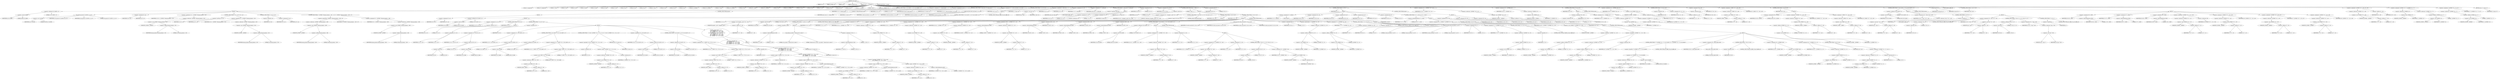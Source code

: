 digraph cache_insert {  
"1000135" [label = "(METHOD,cache_insert)" ]
"1000136" [label = "(PARAM,int a1)" ]
"1000137" [label = "(PARAM,_DWORD *a2)" ]
"1000138" [label = "(PARAM,int a3)" ]
"1000139" [label = "(PARAM,unsigned int a4)" ]
"1000140" [label = "(PARAM,int a5)" ]
"1000141" [label = "(BLOCK,,)" ]
"1000142" [label = "(LOCAL,v9: unsigned int)" ]
"1000143" [label = "(LOCAL,v10: unsigned int)" ]
"1000144" [label = "(LOCAL,v11: char *)" ]
"1000145" [label = "(LOCAL,v12: int)" ]
"1000146" [label = "(LOCAL,v13: int)" ]
"1000147" [label = "(LOCAL,v14: bool)" ]
"1000148" [label = "(LOCAL,v15: bool)" ]
"1000149" [label = "(LOCAL,v16: bool)" ]
"1000150" [label = "(LOCAL,v17: int)" ]
"1000151" [label = "(LOCAL,v18: int)" ]
"1000152" [label = "(LOCAL,v19: int)" ]
"1000153" [label = "(LOCAL,v20: int)" ]
"1000154" [label = "(LOCAL,v21: char *)" ]
"1000155" [label = "(LOCAL,v22: int)" ]
"1000156" [label = "(LOCAL,v23: int)" ]
"1000157" [label = "(LOCAL,v24: int)" ]
"1000158" [label = "(LOCAL,v25: _DWORD *)" ]
"1000159" [label = "(LOCAL,v26: _DWORD *)" ]
"1000160" [label = "(LOCAL,v27: size_t)" ]
"1000161" [label = "(LOCAL,v28: _DWORD *)" ]
"1000162" [label = "(LOCAL,v29: int)" ]
"1000163" [label = "(LOCAL,v30: __int16)" ]
"1000164" [label = "(LOCAL,v32: _DWORD *)" ]
"1000165" [label = "(LOCAL,v33: int)" ]
"1000166" [label = "(LOCAL,v34: _DWORD *)" ]
"1000167" [label = "(LOCAL,v35: char *)" ]
"1000168" [label = "(LOCAL,v36: int)" ]
"1000169" [label = "(LOCAL,v37: int)" ]
"1000170" [label = "(LOCAL,v38: int)" ]
"1000171" [label = "(LOCAL,v39: int)" ]
"1000172" [label = "(LOCAL,v40: int)" ]
"1000173" [label = "(LOCAL,v41: _DWORD *)" ]
"1000174" [label = "(LOCAL,s: char *)" ]
"1000175" [label = "(LOCAL,v43: _DWORD [ 11 ])" ]
"1000176" [label = "(CONTROL_STRUCTURE,if ( (a5 & 0x980) != 0 ),if ( (a5 & 0x980) != 0 ))" ]
"1000177" [label = "(<operator>.notEquals,(a5 & 0x980) != 0)" ]
"1000178" [label = "(<operator>.and,a5 & 0x980)" ]
"1000179" [label = "(IDENTIFIER,a5,a5 & 0x980)" ]
"1000180" [label = "(LITERAL,0x980,a5 & 0x980)" ]
"1000181" [label = "(LITERAL,0,(a5 & 0x980) != 0)" ]
"1000182" [label = "(BLOCK,,)" ]
"1000183" [label = "(log_query,log_query(a5 | 0x10000, a1, a2, 0))" ]
"1000184" [label = "(<operator>.or,a5 | 0x10000)" ]
"1000185" [label = "(IDENTIFIER,a5,a5 | 0x10000)" ]
"1000186" [label = "(LITERAL,0x10000,a5 | 0x10000)" ]
"1000187" [label = "(IDENTIFIER,a1,log_query(a5 | 0x10000, a1, a2, 0))" ]
"1000188" [label = "(IDENTIFIER,a2,log_query(a5 | 0x10000, a1, a2, 0))" ]
"1000189" [label = "(LITERAL,0,log_query(a5 | 0x10000, a1, a2, 0))" ]
"1000190" [label = "(<operator>.assignment,v9 = a4)" ]
"1000191" [label = "(IDENTIFIER,v9,v9 = a4)" ]
"1000192" [label = "(IDENTIFIER,a4,v9 = a4)" ]
"1000193" [label = "(<operator>.assignment,v10 = *(_DWORD *)(dnsmasq_daemon + 252))" ]
"1000194" [label = "(IDENTIFIER,v10,v10 = *(_DWORD *)(dnsmasq_daemon + 252))" ]
"1000195" [label = "(<operator>.indirection,*(_DWORD *)(dnsmasq_daemon + 252))" ]
"1000196" [label = "(<operator>.cast,(_DWORD *)(dnsmasq_daemon + 252))" ]
"1000197" [label = "(UNKNOWN,_DWORD *,_DWORD *)" ]
"1000198" [label = "(<operator>.addition,dnsmasq_daemon + 252)" ]
"1000199" [label = "(IDENTIFIER,dnsmasq_daemon,dnsmasq_daemon + 252)" ]
"1000200" [label = "(LITERAL,252,dnsmasq_daemon + 252)" ]
"1000201" [label = "(CONTROL_STRUCTURE,if ( v10 < a4 ),if ( v10 < a4 ))" ]
"1000202" [label = "(<operator>.lessThan,v10 < a4)" ]
"1000203" [label = "(IDENTIFIER,v10,v10 < a4)" ]
"1000204" [label = "(IDENTIFIER,a4,v10 < a4)" ]
"1000205" [label = "(<operator>.assignment,v9 = *(_DWORD *)(dnsmasq_daemon + 252))" ]
"1000206" [label = "(IDENTIFIER,v9,v9 = *(_DWORD *)(dnsmasq_daemon + 252))" ]
"1000207" [label = "(<operator>.indirection,*(_DWORD *)(dnsmasq_daemon + 252))" ]
"1000208" [label = "(<operator>.cast,(_DWORD *)(dnsmasq_daemon + 252))" ]
"1000209" [label = "(UNKNOWN,_DWORD *,_DWORD *)" ]
"1000210" [label = "(<operator>.addition,dnsmasq_daemon + 252)" ]
"1000211" [label = "(IDENTIFIER,dnsmasq_daemon,dnsmasq_daemon + 252)" ]
"1000212" [label = "(LITERAL,252,dnsmasq_daemon + 252)" ]
"1000213" [label = "(CONTROL_STRUCTURE,if ( !v10 ),if ( !v10 ))" ]
"1000214" [label = "(<operator>.logicalNot,!v10)" ]
"1000215" [label = "(IDENTIFIER,v10,!v10)" ]
"1000216" [label = "(<operator>.assignment,v9 = a4)" ]
"1000217" [label = "(IDENTIFIER,v9,v9 = a4)" ]
"1000218" [label = "(IDENTIFIER,a4,v9 = a4)" ]
"1000219" [label = "(CONTROL_STRUCTURE,if ( *(_DWORD *)(dnsmasq_daemon + 248) > v9 ),if ( *(_DWORD *)(dnsmasq_daemon + 248) > v9 ))" ]
"1000220" [label = "(<operator>.greaterThan,*(_DWORD *)(dnsmasq_daemon + 248) > v9)" ]
"1000221" [label = "(<operator>.indirection,*(_DWORD *)(dnsmasq_daemon + 248))" ]
"1000222" [label = "(<operator>.cast,(_DWORD *)(dnsmasq_daemon + 248))" ]
"1000223" [label = "(UNKNOWN,_DWORD *,_DWORD *)" ]
"1000224" [label = "(<operator>.addition,dnsmasq_daemon + 248)" ]
"1000225" [label = "(IDENTIFIER,dnsmasq_daemon,dnsmasq_daemon + 248)" ]
"1000226" [label = "(LITERAL,248,dnsmasq_daemon + 248)" ]
"1000227" [label = "(IDENTIFIER,v9,*(_DWORD *)(dnsmasq_daemon + 248) > v9)" ]
"1000228" [label = "(<operator>.assignment,v9 = *(_DWORD *)(dnsmasq_daemon + 248))" ]
"1000229" [label = "(IDENTIFIER,v9,v9 = *(_DWORD *)(dnsmasq_daemon + 248))" ]
"1000230" [label = "(<operator>.indirection,*(_DWORD *)(dnsmasq_daemon + 248))" ]
"1000231" [label = "(<operator>.cast,(_DWORD *)(dnsmasq_daemon + 248))" ]
"1000232" [label = "(UNKNOWN,_DWORD *,_DWORD *)" ]
"1000233" [label = "(<operator>.addition,dnsmasq_daemon + 248)" ]
"1000234" [label = "(IDENTIFIER,dnsmasq_daemon,dnsmasq_daemon + 248)" ]
"1000235" [label = "(LITERAL,248,dnsmasq_daemon + 248)" ]
"1000236" [label = "(CONTROL_STRUCTURE,else,else)" ]
"1000237" [label = "(BLOCK,,)" ]
"1000238" [label = "(<operator>.assignment,v9 = a4)" ]
"1000239" [label = "(IDENTIFIER,v9,v9 = a4)" ]
"1000240" [label = "(IDENTIFIER,a4,v9 = a4)" ]
"1000241" [label = "(<operator>.assignment,v11 = &insert_error)" ]
"1000242" [label = "(IDENTIFIER,v11,v11 = &insert_error)" ]
"1000243" [label = "(<operator>.addressOf,&insert_error)" ]
"1000244" [label = "(IDENTIFIER,insert_error,v11 = &insert_error)" ]
"1000245" [label = "(<operator>.assignment,v12 = 0)" ]
"1000246" [label = "(IDENTIFIER,v12,v12 = 0)" ]
"1000247" [label = "(LITERAL,0,v12 = 0)" ]
"1000248" [label = "(CONTROL_STRUCTURE,if ( insert_error ),if ( insert_error ))" ]
"1000249" [label = "(IDENTIFIER,insert_error,if ( insert_error ))" ]
"1000250" [label = "(RETURN,return v12;,return v12;)" ]
"1000251" [label = "(IDENTIFIER,v12,return v12;)" ]
"1000252" [label = "(<operator>.assignment,v13 = cache_scan_free(a1, a2, a3, a5))" ]
"1000253" [label = "(IDENTIFIER,v13,v13 = cache_scan_free(a1, a2, a3, a5))" ]
"1000254" [label = "(cache_scan_free,cache_scan_free(a1, a2, a3, a5))" ]
"1000255" [label = "(IDENTIFIER,a1,cache_scan_free(a1, a2, a3, a5))" ]
"1000256" [label = "(IDENTIFIER,a2,cache_scan_free(a1, a2, a3, a5))" ]
"1000257" [label = "(IDENTIFIER,a3,cache_scan_free(a1, a2, a3, a5))" ]
"1000258" [label = "(IDENTIFIER,a5,cache_scan_free(a1, a2, a3, a5))" ]
"1000259" [label = "(CONTROL_STRUCTURE,if ( v13 ),if ( v13 ))" ]
"1000260" [label = "(IDENTIFIER,v13,if ( v13 ))" ]
"1000261" [label = "(BLOCK,,)" ]
"1000262" [label = "(CONTROL_STRUCTURE,if ( (a5 & 0x180) != 0 ),if ( (a5 & 0x180) != 0 ))" ]
"1000263" [label = "(<operator>.notEquals,(a5 & 0x180) != 0)" ]
"1000264" [label = "(<operator>.and,a5 & 0x180)" ]
"1000265" [label = "(IDENTIFIER,a5,a5 & 0x180)" ]
"1000266" [label = "(LITERAL,0x180,a5 & 0x180)" ]
"1000267" [label = "(LITERAL,0,(a5 & 0x180) != 0)" ]
"1000268" [label = "(BLOCK,,)" ]
"1000269" [label = "(<operator>.assignment,v14 = a2 == 0)" ]
"1000270" [label = "(IDENTIFIER,v14,v14 = a2 == 0)" ]
"1000271" [label = "(<operator>.equals,a2 == 0)" ]
"1000272" [label = "(IDENTIFIER,a2,a2 == 0)" ]
"1000273" [label = "(LITERAL,0,a2 == 0)" ]
"1000274" [label = "(CONTROL_STRUCTURE,if ( a2 ),if ( a2 ))" ]
"1000275" [label = "(IDENTIFIER,a2,if ( a2 ))" ]
"1000276" [label = "(BLOCK,,)" ]
"1000277" [label = "(<operator>.assignment,v12 = v13)" ]
"1000278" [label = "(IDENTIFIER,v12,v12 = v13)" ]
"1000279" [label = "(IDENTIFIER,v13,v12 = v13)" ]
"1000280" [label = "(<operator>.assignment,v14 = (a5 & 8) == 0)" ]
"1000281" [label = "(IDENTIFIER,v14,v14 = (a5 & 8) == 0)" ]
"1000282" [label = "(<operator>.equals,(a5 & 8) == 0)" ]
"1000283" [label = "(<operator>.and,a5 & 8)" ]
"1000284" [label = "(IDENTIFIER,a5,a5 & 8)" ]
"1000285" [label = "(LITERAL,8,a5 & 8)" ]
"1000286" [label = "(LITERAL,0,(a5 & 8) == 0)" ]
"1000287" [label = "(CONTROL_STRUCTURE,if ( !v14 ),if ( !v14 ))" ]
"1000288" [label = "(<operator>.logicalNot,!v14)" ]
"1000289" [label = "(IDENTIFIER,v14,!v14)" ]
"1000290" [label = "(BLOCK,,)" ]
"1000291" [label = "(<operator>.assignment,v15 = (a5 & 0x80) == 0)" ]
"1000292" [label = "(IDENTIFIER,v15,v15 = (a5 & 0x80) == 0)" ]
"1000293" [label = "(<operator>.equals,(a5 & 0x80) == 0)" ]
"1000294" [label = "(<operator>.and,a5 & 0x80)" ]
"1000295" [label = "(IDENTIFIER,a5,a5 & 0x80)" ]
"1000296" [label = "(LITERAL,0x80,a5 & 0x80)" ]
"1000297" [label = "(LITERAL,0,(a5 & 0x80) == 0)" ]
"1000298" [label = "(CONTROL_STRUCTURE,if ( (a5 & 0x80) != 0 ),if ( (a5 & 0x80) != 0 ))" ]
"1000299" [label = "(<operator>.notEquals,(a5 & 0x80) != 0)" ]
"1000300" [label = "(<operator>.and,a5 & 0x80)" ]
"1000301" [label = "(IDENTIFIER,a5,a5 & 0x80)" ]
"1000302" [label = "(LITERAL,0x80,a5 & 0x80)" ]
"1000303" [label = "(LITERAL,0,(a5 & 0x80) != 0)" ]
"1000304" [label = "(<operator>.assignment,v15 = (*(_BYTE *)(v12 + 36) & 0x80) == 0)" ]
"1000305" [label = "(IDENTIFIER,v15,v15 = (*(_BYTE *)(v12 + 36) & 0x80) == 0)" ]
"1000306" [label = "(<operator>.equals,(*(_BYTE *)(v12 + 36) & 0x80) == 0)" ]
"1000307" [label = "(<operator>.and,*(_BYTE *)(v12 + 36) & 0x80)" ]
"1000308" [label = "(<operator>.indirection,*(_BYTE *)(v12 + 36))" ]
"1000309" [label = "(<operator>.cast,(_BYTE *)(v12 + 36))" ]
"1000310" [label = "(UNKNOWN,_BYTE *,_BYTE *)" ]
"1000311" [label = "(<operator>.addition,v12 + 36)" ]
"1000312" [label = "(IDENTIFIER,v12,v12 + 36)" ]
"1000313" [label = "(LITERAL,36,v12 + 36)" ]
"1000314" [label = "(LITERAL,0x80,*(_BYTE *)(v12 + 36) & 0x80)" ]
"1000315" [label = "(LITERAL,0,(*(_BYTE *)(v12 + 36) & 0x80) == 0)" ]
"1000316" [label = "(CONTROL_STRUCTURE,if ( !v15 && *(_DWORD *)(v12 + 12) == *a2 ),if ( !v15 && *(_DWORD *)(v12 + 12) == *a2 ))" ]
"1000317" [label = "(<operator>.logicalAnd,!v15 && *(_DWORD *)(v12 + 12) == *a2)" ]
"1000318" [label = "(<operator>.logicalNot,!v15)" ]
"1000319" [label = "(IDENTIFIER,v15,!v15)" ]
"1000320" [label = "(<operator>.equals,*(_DWORD *)(v12 + 12) == *a2)" ]
"1000321" [label = "(<operator>.indirection,*(_DWORD *)(v12 + 12))" ]
"1000322" [label = "(<operator>.cast,(_DWORD *)(v12 + 12))" ]
"1000323" [label = "(UNKNOWN,_DWORD *,_DWORD *)" ]
"1000324" [label = "(<operator>.addition,v12 + 12)" ]
"1000325" [label = "(IDENTIFIER,v12,v12 + 12)" ]
"1000326" [label = "(LITERAL,12,v12 + 12)" ]
"1000327" [label = "(<operator>.indirection,*a2)" ]
"1000328" [label = "(IDENTIFIER,a2,*(_DWORD *)(v12 + 12) == *a2)" ]
"1000329" [label = "(RETURN,return v12;,return v12;)" ]
"1000330" [label = "(IDENTIFIER,v12,return v12;)" ]
"1000331" [label = "(<operator>.assignment,v16 = (a5 & 0x100) == 0)" ]
"1000332" [label = "(IDENTIFIER,v16,v16 = (a5 & 0x100) == 0)" ]
"1000333" [label = "(<operator>.equals,(a5 & 0x100) == 0)" ]
"1000334" [label = "(<operator>.and,a5 & 0x100)" ]
"1000335" [label = "(IDENTIFIER,a5,a5 & 0x100)" ]
"1000336" [label = "(LITERAL,0x100,a5 & 0x100)" ]
"1000337" [label = "(LITERAL,0,(a5 & 0x100) == 0)" ]
"1000338" [label = "(CONTROL_STRUCTURE,if ( (a5 & 0x100) != 0 ),if ( (a5 & 0x100) != 0 ))" ]
"1000339" [label = "(<operator>.notEquals,(a5 & 0x100) != 0)" ]
"1000340" [label = "(<operator>.and,a5 & 0x100)" ]
"1000341" [label = "(IDENTIFIER,a5,a5 & 0x100)" ]
"1000342" [label = "(LITERAL,0x100,a5 & 0x100)" ]
"1000343" [label = "(LITERAL,0,(a5 & 0x100) != 0)" ]
"1000344" [label = "(<operator>.assignment,v16 = (*(_BYTE *)(v12 + 37) & 1) == 0)" ]
"1000345" [label = "(IDENTIFIER,v16,v16 = (*(_BYTE *)(v12 + 37) & 1) == 0)" ]
"1000346" [label = "(<operator>.equals,(*(_BYTE *)(v12 + 37) & 1) == 0)" ]
"1000347" [label = "(<operator>.and,*(_BYTE *)(v12 + 37) & 1)" ]
"1000348" [label = "(<operator>.indirection,*(_BYTE *)(v12 + 37))" ]
"1000349" [label = "(<operator>.cast,(_BYTE *)(v12 + 37))" ]
"1000350" [label = "(UNKNOWN,_BYTE *,_BYTE *)" ]
"1000351" [label = "(<operator>.addition,v12 + 37)" ]
"1000352" [label = "(IDENTIFIER,v12,v12 + 37)" ]
"1000353" [label = "(LITERAL,37,v12 + 37)" ]
"1000354" [label = "(LITERAL,1,*(_BYTE *)(v12 + 37) & 1)" ]
"1000355" [label = "(LITERAL,0,(*(_BYTE *)(v12 + 37) & 1) == 0)" ]
"1000356" [label = "(CONTROL_STRUCTURE,if ( !v16\n          && *(_DWORD *)(v12 + 12) == *a2\n          && *(_DWORD *)(v12 + 16) == a2[1]\n          && *(_DWORD *)(v12 + 20) == a2[2]\n          && *(_DWORD *)(v12 + 24) == a2[3] ),if ( !v16\n          && *(_DWORD *)(v12 + 12) == *a2\n          && *(_DWORD *)(v12 + 16) == a2[1]\n          && *(_DWORD *)(v12 + 20) == a2[2]\n          && *(_DWORD *)(v12 + 24) == a2[3] ))" ]
"1000357" [label = "(<operator>.logicalAnd,!v16\n          && *(_DWORD *)(v12 + 12) == *a2\n          && *(_DWORD *)(v12 + 16) == a2[1]\n          && *(_DWORD *)(v12 + 20) == a2[2]\n          && *(_DWORD *)(v12 + 24) == a2[3])" ]
"1000358" [label = "(<operator>.logicalNot,!v16)" ]
"1000359" [label = "(IDENTIFIER,v16,!v16)" ]
"1000360" [label = "(<operator>.logicalAnd,*(_DWORD *)(v12 + 12) == *a2\n          && *(_DWORD *)(v12 + 16) == a2[1]\n          && *(_DWORD *)(v12 + 20) == a2[2]\n          && *(_DWORD *)(v12 + 24) == a2[3])" ]
"1000361" [label = "(<operator>.equals,*(_DWORD *)(v12 + 12) == *a2)" ]
"1000362" [label = "(<operator>.indirection,*(_DWORD *)(v12 + 12))" ]
"1000363" [label = "(<operator>.cast,(_DWORD *)(v12 + 12))" ]
"1000364" [label = "(UNKNOWN,_DWORD *,_DWORD *)" ]
"1000365" [label = "(<operator>.addition,v12 + 12)" ]
"1000366" [label = "(IDENTIFIER,v12,v12 + 12)" ]
"1000367" [label = "(LITERAL,12,v12 + 12)" ]
"1000368" [label = "(<operator>.indirection,*a2)" ]
"1000369" [label = "(IDENTIFIER,a2,*(_DWORD *)(v12 + 12) == *a2)" ]
"1000370" [label = "(<operator>.logicalAnd,*(_DWORD *)(v12 + 16) == a2[1]\n          && *(_DWORD *)(v12 + 20) == a2[2]\n          && *(_DWORD *)(v12 + 24) == a2[3])" ]
"1000371" [label = "(<operator>.equals,*(_DWORD *)(v12 + 16) == a2[1])" ]
"1000372" [label = "(<operator>.indirection,*(_DWORD *)(v12 + 16))" ]
"1000373" [label = "(<operator>.cast,(_DWORD *)(v12 + 16))" ]
"1000374" [label = "(UNKNOWN,_DWORD *,_DWORD *)" ]
"1000375" [label = "(<operator>.addition,v12 + 16)" ]
"1000376" [label = "(IDENTIFIER,v12,v12 + 16)" ]
"1000377" [label = "(LITERAL,16,v12 + 16)" ]
"1000378" [label = "(<operator>.indirectIndexAccess,a2[1])" ]
"1000379" [label = "(IDENTIFIER,a2,*(_DWORD *)(v12 + 16) == a2[1])" ]
"1000380" [label = "(LITERAL,1,*(_DWORD *)(v12 + 16) == a2[1])" ]
"1000381" [label = "(<operator>.logicalAnd,*(_DWORD *)(v12 + 20) == a2[2]\n          && *(_DWORD *)(v12 + 24) == a2[3])" ]
"1000382" [label = "(<operator>.equals,*(_DWORD *)(v12 + 20) == a2[2])" ]
"1000383" [label = "(<operator>.indirection,*(_DWORD *)(v12 + 20))" ]
"1000384" [label = "(<operator>.cast,(_DWORD *)(v12 + 20))" ]
"1000385" [label = "(UNKNOWN,_DWORD *,_DWORD *)" ]
"1000386" [label = "(<operator>.addition,v12 + 20)" ]
"1000387" [label = "(IDENTIFIER,v12,v12 + 20)" ]
"1000388" [label = "(LITERAL,20,v12 + 20)" ]
"1000389" [label = "(<operator>.indirectIndexAccess,a2[2])" ]
"1000390" [label = "(IDENTIFIER,a2,*(_DWORD *)(v12 + 20) == a2[2])" ]
"1000391" [label = "(LITERAL,2,*(_DWORD *)(v12 + 20) == a2[2])" ]
"1000392" [label = "(<operator>.equals,*(_DWORD *)(v12 + 24) == a2[3])" ]
"1000393" [label = "(<operator>.indirection,*(_DWORD *)(v12 + 24))" ]
"1000394" [label = "(<operator>.cast,(_DWORD *)(v12 + 24))" ]
"1000395" [label = "(UNKNOWN,_DWORD *,_DWORD *)" ]
"1000396" [label = "(<operator>.addition,v12 + 24)" ]
"1000397" [label = "(IDENTIFIER,v12,v12 + 24)" ]
"1000398" [label = "(LITERAL,24,v12 + 24)" ]
"1000399" [label = "(<operator>.indirectIndexAccess,a2[3])" ]
"1000400" [label = "(IDENTIFIER,a2,*(_DWORD *)(v12 + 24) == a2[3])" ]
"1000401" [label = "(LITERAL,3,*(_DWORD *)(v12 + 24) == a2[3])" ]
"1000402" [label = "(BLOCK,,)" ]
"1000403" [label = "(RETURN,return v12;,return v12;)" ]
"1000404" [label = "(IDENTIFIER,v12,return v12;)" ]
"1000405" [label = "(CONTROL_STRUCTURE,goto LABEL_48;,goto LABEL_48;)" ]
"1000406" [label = "(<operator>.assignment,s = (char *)a1)" ]
"1000407" [label = "(IDENTIFIER,s,s = (char *)a1)" ]
"1000408" [label = "(<operator>.cast,(char *)a1)" ]
"1000409" [label = "(UNKNOWN,char *,char *)" ]
"1000410" [label = "(IDENTIFIER,a1,(char *)a1)" ]
"1000411" [label = "(<operator>.assignment,v41 = a2)" ]
"1000412" [label = "(IDENTIFIER,v41,v41 = a2)" ]
"1000413" [label = "(IDENTIFIER,a2,v41 = a2)" ]
"1000414" [label = "(<operator>.assignment,v17 = cache_tail)" ]
"1000415" [label = "(IDENTIFIER,v17,v17 = cache_tail)" ]
"1000416" [label = "(IDENTIFIER,cache_tail,v17 = cache_tail)" ]
"1000417" [label = "(CONTROL_STRUCTURE,if ( !cache_tail ),if ( !cache_tail ))" ]
"1000418" [label = "(<operator>.logicalNot,!cache_tail)" ]
"1000419" [label = "(IDENTIFIER,cache_tail,!cache_tail)" ]
"1000420" [label = "(BLOCK,,)" ]
"1000421" [label = "(JUMP_TARGET,LABEL_48)" ]
"1000422" [label = "(<operator>.assignment,v12 = 0)" ]
"1000423" [label = "(IDENTIFIER,v12,v12 = 0)" ]
"1000424" [label = "(LITERAL,0,v12 = 0)" ]
"1000425" [label = "(<operator>.assignment,*v11 = 1)" ]
"1000426" [label = "(<operator>.indirection,*v11)" ]
"1000427" [label = "(IDENTIFIER,v11,*v11 = 1)" ]
"1000428" [label = "(LITERAL,1,*v11 = 1)" ]
"1000429" [label = "(RETURN,return v12;,return v12;)" ]
"1000430" [label = "(IDENTIFIER,v12,return v12;)" ]
"1000431" [label = "(<operator>.assignment,v18 = 0)" ]
"1000432" [label = "(IDENTIFIER,v18,v18 = 0)" ]
"1000433" [label = "(LITERAL,0,v18 = 0)" ]
"1000434" [label = "(<operator>.assignment,v19 = a5 & 4)" ]
"1000435" [label = "(IDENTIFIER,v19,v19 = a5 & 4)" ]
"1000436" [label = "(<operator>.and,a5 & 4)" ]
"1000437" [label = "(IDENTIFIER,a5,a5 & 4)" ]
"1000438" [label = "(LITERAL,4,a5 & 4)" ]
"1000439" [label = "(CONTROL_STRUCTURE,while ( 1 ),while ( 1 ))" ]
"1000440" [label = "(LITERAL,1,while ( 1 ))" ]
"1000441" [label = "(BLOCK,,)" ]
"1000442" [label = "(<operator>.assignment,v20 = *(unsigned __int16 *)(v17 + 36))" ]
"1000443" [label = "(IDENTIFIER,v20,v20 = *(unsigned __int16 *)(v17 + 36))" ]
"1000444" [label = "(<operator>.indirection,*(unsigned __int16 *)(v17 + 36))" ]
"1000445" [label = "(<operator>.cast,(unsigned __int16 *)(v17 + 36))" ]
"1000446" [label = "(UNKNOWN,unsigned __int16 *,unsigned __int16 *)" ]
"1000447" [label = "(<operator>.addition,v17 + 36)" ]
"1000448" [label = "(IDENTIFIER,v17,v17 + 36)" ]
"1000449" [label = "(LITERAL,36,v17 + 36)" ]
"1000450" [label = "(CONTROL_STRUCTURE,if ( (v20 & 0xC) == 0 ),if ( (v20 & 0xC) == 0 ))" ]
"1000451" [label = "(<operator>.equals,(v20 & 0xC) == 0)" ]
"1000452" [label = "(<operator>.and,v20 & 0xC)" ]
"1000453" [label = "(IDENTIFIER,v20,v20 & 0xC)" ]
"1000454" [label = "(LITERAL,0xC,v20 & 0xC)" ]
"1000455" [label = "(LITERAL,0,(v20 & 0xC) == 0)" ]
"1000456" [label = "(CONTROL_STRUCTURE,break;,break;)" ]
"1000457" [label = "(CONTROL_STRUCTURE,if ( v18 ),if ( v18 ))" ]
"1000458" [label = "(IDENTIFIER,v18,if ( v18 ))" ]
"1000459" [label = "(BLOCK,,)" ]
"1000460" [label = "(CONTROL_STRUCTURE,if ( !v11[4] ),if ( !v11[4] ))" ]
"1000461" [label = "(<operator>.logicalNot,!v11[4])" ]
"1000462" [label = "(<operator>.indirectIndexAccess,v11[4])" ]
"1000463" [label = "(IDENTIFIER,v11,!v11[4])" ]
"1000464" [label = "(LITERAL,4,!v11[4])" ]
"1000465" [label = "(BLOCK,,)" ]
"1000466" [label = "(my_syslog,my_syslog(3, \"Internal error in cache.\"))" ]
"1000467" [label = "(LITERAL,3,my_syslog(3, \"Internal error in cache.\"))" ]
"1000468" [label = "(LITERAL,\"Internal error in cache.\",my_syslog(3, \"Internal error in cache.\"))" ]
"1000469" [label = "(<operator>.assignment,v11[4] = 1)" ]
"1000470" [label = "(<operator>.indirectIndexAccess,v11[4])" ]
"1000471" [label = "(IDENTIFIER,v11,v11[4] = 1)" ]
"1000472" [label = "(LITERAL,4,v11[4] = 1)" ]
"1000473" [label = "(LITERAL,1,v11[4] = 1)" ]
"1000474" [label = "(CONTROL_STRUCTURE,goto LABEL_48;,goto LABEL_48;)" ]
"1000475" [label = "(CONTROL_STRUCTURE,if ( v19 ),if ( v19 ))" ]
"1000476" [label = "(IDENTIFIER,v19,if ( v19 ))" ]
"1000477" [label = "(BLOCK,,)" ]
"1000478" [label = "(<operator>.assignment,v21 = v11)" ]
"1000479" [label = "(IDENTIFIER,v21,v21 = v11)" ]
"1000480" [label = "(IDENTIFIER,v11,v21 = v11)" ]
"1000481" [label = "(<operator>.assignment,v22 = *(_DWORD *)(v17 + 16))" ]
"1000482" [label = "(IDENTIFIER,v22,v22 = *(_DWORD *)(v17 + 16))" ]
"1000483" [label = "(<operator>.indirection,*(_DWORD *)(v17 + 16))" ]
"1000484" [label = "(<operator>.cast,(_DWORD *)(v17 + 16))" ]
"1000485" [label = "(UNKNOWN,_DWORD *,_DWORD *)" ]
"1000486" [label = "(<operator>.addition,v17 + 16)" ]
"1000487" [label = "(IDENTIFIER,v17,v17 + 16)" ]
"1000488" [label = "(LITERAL,16,v17 + 16)" ]
"1000489" [label = "(<operator>.assignment,v23 = *(_DWORD *)(v17 + 20))" ]
"1000490" [label = "(IDENTIFIER,v23,v23 = *(_DWORD *)(v17 + 20))" ]
"1000491" [label = "(<operator>.indirection,*(_DWORD *)(v17 + 20))" ]
"1000492" [label = "(<operator>.cast,(_DWORD *)(v17 + 20))" ]
"1000493" [label = "(UNKNOWN,_DWORD *,_DWORD *)" ]
"1000494" [label = "(<operator>.addition,v17 + 20)" ]
"1000495" [label = "(IDENTIFIER,v17,v17 + 20)" ]
"1000496" [label = "(LITERAL,20,v17 + 20)" ]
"1000497" [label = "(<operator>.assignment,v24 = *(_DWORD *)(v17 + 24))" ]
"1000498" [label = "(IDENTIFIER,v24,v24 = *(_DWORD *)(v17 + 24))" ]
"1000499" [label = "(<operator>.indirection,*(_DWORD *)(v17 + 24))" ]
"1000500" [label = "(<operator>.cast,(_DWORD *)(v17 + 24))" ]
"1000501" [label = "(UNKNOWN,_DWORD *,_DWORD *)" ]
"1000502" [label = "(<operator>.addition,v17 + 24)" ]
"1000503" [label = "(IDENTIFIER,v17,v17 + 24)" ]
"1000504" [label = "(LITERAL,24,v17 + 24)" ]
"1000505" [label = "(<operator>.assignment,v43[0] = *(_DWORD *)(v17 + 12))" ]
"1000506" [label = "(<operator>.indirectIndexAccess,v43[0])" ]
"1000507" [label = "(IDENTIFIER,v43,v43[0] = *(_DWORD *)(v17 + 12))" ]
"1000508" [label = "(LITERAL,0,v43[0] = *(_DWORD *)(v17 + 12))" ]
"1000509" [label = "(<operator>.indirection,*(_DWORD *)(v17 + 12))" ]
"1000510" [label = "(<operator>.cast,(_DWORD *)(v17 + 12))" ]
"1000511" [label = "(UNKNOWN,_DWORD *,_DWORD *)" ]
"1000512" [label = "(<operator>.addition,v17 + 12)" ]
"1000513" [label = "(IDENTIFIER,v17,v17 + 12)" ]
"1000514" [label = "(LITERAL,12,v17 + 12)" ]
"1000515" [label = "(<operator>.assignment,v43[1] = v22)" ]
"1000516" [label = "(<operator>.indirectIndexAccess,v43[1])" ]
"1000517" [label = "(IDENTIFIER,v43,v43[1] = v22)" ]
"1000518" [label = "(LITERAL,1,v43[1] = v22)" ]
"1000519" [label = "(IDENTIFIER,v22,v43[1] = v22)" ]
"1000520" [label = "(<operator>.assignment,v43[2] = v23)" ]
"1000521" [label = "(<operator>.indirectIndexAccess,v43[2])" ]
"1000522" [label = "(IDENTIFIER,v43,v43[2] = v23)" ]
"1000523" [label = "(LITERAL,2,v43[2] = v23)" ]
"1000524" [label = "(IDENTIFIER,v23,v43[2] = v23)" ]
"1000525" [label = "(<operator>.assignment,v43[3] = v24)" ]
"1000526" [label = "(<operator>.indirectIndexAccess,v43[3])" ]
"1000527" [label = "(IDENTIFIER,v43,v43[3] = v24)" ]
"1000528" [label = "(LITERAL,3,v43[3] = v24)" ]
"1000529" [label = "(IDENTIFIER,v24,v43[3] = v24)" ]
"1000530" [label = "(CONTROL_STRUCTURE,if ( (v20 & 0x200) != 0 ),if ( (v20 & 0x200) != 0 ))" ]
"1000531" [label = "(<operator>.notEquals,(v20 & 0x200) != 0)" ]
"1000532" [label = "(<operator>.and,v20 & 0x200)" ]
"1000533" [label = "(IDENTIFIER,v20,v20 & 0x200)" ]
"1000534" [label = "(LITERAL,0x200,v20 & 0x200)" ]
"1000535" [label = "(LITERAL,0,(v20 & 0x200) != 0)" ]
"1000536" [label = "(BLOCK,,)" ]
"1000537" [label = "(<operator>.assignment,v25 = *(_DWORD **)(v17 + 40))" ]
"1000538" [label = "(IDENTIFIER,v25,v25 = *(_DWORD **)(v17 + 40))" ]
"1000539" [label = "(<operator>.indirection,*(_DWORD **)(v17 + 40))" ]
"1000540" [label = "(<operator>.cast,(_DWORD **)(v17 + 40))" ]
"1000541" [label = "(UNKNOWN,_DWORD **,_DWORD **)" ]
"1000542" [label = "(<operator>.addition,v17 + 40)" ]
"1000543" [label = "(IDENTIFIER,v17,v17 + 40)" ]
"1000544" [label = "(LITERAL,40,v17 + 40)" ]
"1000545" [label = "(<operator>.assignment,v11 = v21)" ]
"1000546" [label = "(IDENTIFIER,v11,v11 = v21)" ]
"1000547" [label = "(IDENTIFIER,v21,v11 = v21)" ]
"1000548" [label = "(CONTROL_STRUCTURE,else,else)" ]
"1000549" [label = "(BLOCK,,)" ]
"1000550" [label = "(<operator>.assignment,v25 = (_DWORD *)(v17 + 40))" ]
"1000551" [label = "(IDENTIFIER,v25,v25 = (_DWORD *)(v17 + 40))" ]
"1000552" [label = "(<operator>.cast,(_DWORD *)(v17 + 40))" ]
"1000553" [label = "(UNKNOWN,_DWORD *,_DWORD *)" ]
"1000554" [label = "(<operator>.addition,v17 + 40)" ]
"1000555" [label = "(IDENTIFIER,v17,v17 + 40)" ]
"1000556" [label = "(LITERAL,40,v17 + 40)" ]
"1000557" [label = "(<operator>.assignment,v11 = v21)" ]
"1000558" [label = "(IDENTIFIER,v11,v11 = v21)" ]
"1000559" [label = "(IDENTIFIER,v21,v11 = v21)" ]
"1000560" [label = "(CONTROL_STRUCTURE,if ( (v20 & 2) != 0 ),if ( (v20 & 2) != 0 ))" ]
"1000561" [label = "(<operator>.notEquals,(v20 & 2) != 0)" ]
"1000562" [label = "(<operator>.and,v20 & 2)" ]
"1000563" [label = "(IDENTIFIER,v20,v20 & 2)" ]
"1000564" [label = "(LITERAL,2,v20 & 2)" ]
"1000565" [label = "(LITERAL,0,(v20 & 2) != 0)" ]
"1000566" [label = "(<operator>.assignment,v25 = (_DWORD *)*v25)" ]
"1000567" [label = "(IDENTIFIER,v25,v25 = (_DWORD *)*v25)" ]
"1000568" [label = "(<operator>.cast,(_DWORD *)*v25)" ]
"1000569" [label = "(UNKNOWN,_DWORD *,_DWORD *)" ]
"1000570" [label = "(<operator>.indirection,*v25)" ]
"1000571" [label = "(IDENTIFIER,v25,(_DWORD *)*v25)" ]
"1000572" [label = "(cache_scan_free,cache_scan_free(v25, v43, a3, v20))" ]
"1000573" [label = "(IDENTIFIER,v25,cache_scan_free(v25, v43, a3, v20))" ]
"1000574" [label = "(IDENTIFIER,v43,cache_scan_free(v25, v43, a3, v20))" ]
"1000575" [label = "(IDENTIFIER,a3,cache_scan_free(v25, v43, a3, v20))" ]
"1000576" [label = "(IDENTIFIER,v20,cache_scan_free(v25, v43, a3, v20))" ]
"1000577" [label = "(<operator>.assignment,v18 = 1)" ]
"1000578" [label = "(IDENTIFIER,v18,v18 = 1)" ]
"1000579" [label = "(LITERAL,1,v18 = 1)" ]
"1000580" [label = "(<operator>.preIncrement,++*((_DWORD *)v11 + 9))" ]
"1000581" [label = "(<operator>.indirection,*((_DWORD *)v11 + 9))" ]
"1000582" [label = "(<operator>.addition,(_DWORD *)v11 + 9)" ]
"1000583" [label = "(<operator>.cast,(_DWORD *)v11)" ]
"1000584" [label = "(UNKNOWN,_DWORD *,_DWORD *)" ]
"1000585" [label = "(IDENTIFIER,v11,(_DWORD *)v11)" ]
"1000586" [label = "(LITERAL,9,(_DWORD *)v11 + 9)" ]
"1000587" [label = "(<operator>.assignment,v17 = *((_DWORD *)v11 + 8))" ]
"1000588" [label = "(IDENTIFIER,v17,v17 = *((_DWORD *)v11 + 8))" ]
"1000589" [label = "(<operator>.indirection,*((_DWORD *)v11 + 8))" ]
"1000590" [label = "(<operator>.addition,(_DWORD *)v11 + 8)" ]
"1000591" [label = "(<operator>.cast,(_DWORD *)v11)" ]
"1000592" [label = "(UNKNOWN,_DWORD *,_DWORD *)" ]
"1000593" [label = "(IDENTIFIER,v11,(_DWORD *)v11)" ]
"1000594" [label = "(LITERAL,8,(_DWORD *)v11 + 8)" ]
"1000595" [label = "(CONTROL_STRUCTURE,if ( !v17 ),if ( !v17 ))" ]
"1000596" [label = "(<operator>.logicalNot,!v17)" ]
"1000597" [label = "(IDENTIFIER,v17,!v17)" ]
"1000598" [label = "(CONTROL_STRUCTURE,goto LABEL_48;,goto LABEL_48;)" ]
"1000599" [label = "(CONTROL_STRUCTURE,else,else)" ]
"1000600" [label = "(BLOCK,,)" ]
"1000601" [label = "(<operator>.assignment,v18 = 0)" ]
"1000602" [label = "(IDENTIFIER,v18,v18 = 0)" ]
"1000603" [label = "(LITERAL,0,v18 = 0)" ]
"1000604" [label = "(cache_scan_free,cache_scan_free(0, 0, a3, 0))" ]
"1000605" [label = "(LITERAL,0,cache_scan_free(0, 0, a3, 0))" ]
"1000606" [label = "(LITERAL,0,cache_scan_free(0, 0, a3, 0))" ]
"1000607" [label = "(IDENTIFIER,a3,cache_scan_free(0, 0, a3, 0))" ]
"1000608" [label = "(LITERAL,0,cache_scan_free(0, 0, a3, 0))" ]
"1000609" [label = "(<operator>.assignment,v19 = 1)" ]
"1000610" [label = "(IDENTIFIER,v19,v19 = 1)" ]
"1000611" [label = "(LITERAL,1,v19 = 1)" ]
"1000612" [label = "(<operator>.assignment,v17 = *((_DWORD *)v11 + 8))" ]
"1000613" [label = "(IDENTIFIER,v17,v17 = *((_DWORD *)v11 + 8))" ]
"1000614" [label = "(<operator>.indirection,*((_DWORD *)v11 + 8))" ]
"1000615" [label = "(<operator>.addition,(_DWORD *)v11 + 8)" ]
"1000616" [label = "(<operator>.cast,(_DWORD *)v11)" ]
"1000617" [label = "(UNKNOWN,_DWORD *,_DWORD *)" ]
"1000618" [label = "(IDENTIFIER,v11,(_DWORD *)v11)" ]
"1000619" [label = "(LITERAL,8,(_DWORD *)v11 + 8)" ]
"1000620" [label = "(CONTROL_STRUCTURE,if ( !v17 ),if ( !v17 ))" ]
"1000621" [label = "(<operator>.logicalNot,!v17)" ]
"1000622" [label = "(IDENTIFIER,v17,!v17)" ]
"1000623" [label = "(CONTROL_STRUCTURE,goto LABEL_48;,goto LABEL_48;)" ]
"1000624" [label = "(<operator>.assignment,v26 = 0)" ]
"1000625" [label = "(IDENTIFIER,v26,v26 = 0)" ]
"1000626" [label = "(LITERAL,0,v26 = 0)" ]
"1000627" [label = "(CONTROL_STRUCTURE,if ( s ),if ( s ))" ]
"1000628" [label = "(IDENTIFIER,s,if ( s ))" ]
"1000629" [label = "(BLOCK,,)" ]
"1000630" [label = "(<operator>.assignment,v27 = strlen(s))" ]
"1000631" [label = "(IDENTIFIER,v27,v27 = strlen(s))" ]
"1000632" [label = "(strlen,strlen(s))" ]
"1000633" [label = "(IDENTIFIER,s,strlen(s))" ]
"1000634" [label = "(<operator>.assignment,v28 = v41)" ]
"1000635" [label = "(IDENTIFIER,v28,v28 = v41)" ]
"1000636" [label = "(IDENTIFIER,v41,v28 = v41)" ]
"1000637" [label = "(<operator>.assignment,v29 = a3)" ]
"1000638" [label = "(IDENTIFIER,v29,v29 = a3)" ]
"1000639" [label = "(IDENTIFIER,a3,v29 = a3)" ]
"1000640" [label = "(<operator>.assignment,v30 = a5)" ]
"1000641" [label = "(IDENTIFIER,v30,v30 = a5)" ]
"1000642" [label = "(IDENTIFIER,a5,v30 = a5)" ]
"1000643" [label = "(<operator>.assignment,v26 = 0)" ]
"1000644" [label = "(IDENTIFIER,v26,v26 = 0)" ]
"1000645" [label = "(LITERAL,0,v26 = 0)" ]
"1000646" [label = "(CONTROL_STRUCTURE,if ( v27 >= 0x32 ),if ( v27 >= 0x32 ))" ]
"1000647" [label = "(<operator>.greaterEqualsThan,v27 >= 0x32)" ]
"1000648" [label = "(IDENTIFIER,v27,v27 >= 0x32)" ]
"1000649" [label = "(LITERAL,0x32,v27 >= 0x32)" ]
"1000650" [label = "(BLOCK,,)" ]
"1000651" [label = "(<operator>.assignment,v26 = (_DWORD *)*((_DWORD *)v11 + 10))" ]
"1000652" [label = "(IDENTIFIER,v26,v26 = (_DWORD *)*((_DWORD *)v11 + 10))" ]
"1000653" [label = "(<operator>.cast,(_DWORD *)*((_DWORD *)v11 + 10))" ]
"1000654" [label = "(UNKNOWN,_DWORD *,_DWORD *)" ]
"1000655" [label = "(<operator>.indirection,*((_DWORD *)v11 + 10))" ]
"1000656" [label = "(<operator>.addition,(_DWORD *)v11 + 10)" ]
"1000657" [label = "(<operator>.cast,(_DWORD *)v11)" ]
"1000658" [label = "(UNKNOWN,_DWORD *,_DWORD *)" ]
"1000659" [label = "(IDENTIFIER,v11,(_DWORD *)v11)" ]
"1000660" [label = "(LITERAL,10,(_DWORD *)v11 + 10)" ]
"1000661" [label = "(CONTROL_STRUCTURE,if ( v26 ),if ( v26 ))" ]
"1000662" [label = "(IDENTIFIER,v26,if ( v26 ))" ]
"1000663" [label = "(BLOCK,,)" ]
"1000664" [label = "(<operator>.assignment,*((_DWORD *)v11 + 10) = *v26)" ]
"1000665" [label = "(<operator>.indirection,*((_DWORD *)v11 + 10))" ]
"1000666" [label = "(<operator>.addition,(_DWORD *)v11 + 10)" ]
"1000667" [label = "(<operator>.cast,(_DWORD *)v11)" ]
"1000668" [label = "(UNKNOWN,_DWORD *,_DWORD *)" ]
"1000669" [label = "(IDENTIFIER,v11,(_DWORD *)v11)" ]
"1000670" [label = "(LITERAL,10,(_DWORD *)v11 + 10)" ]
"1000671" [label = "(<operator>.indirection,*v26)" ]
"1000672" [label = "(IDENTIFIER,v26,*((_DWORD *)v11 + 10) = *v26)" ]
"1000673" [label = "(CONTROL_STRUCTURE,else,else)" ]
"1000674" [label = "(BLOCK,,)" ]
"1000675" [label = "(CONTROL_STRUCTURE,if ( !(*((_DWORD *)v11 + 2) | a5 & 0x5000) ),if ( !(*((_DWORD *)v11 + 2) | a5 & 0x5000) ))" ]
"1000676" [label = "(<operator>.logicalNot,!(*((_DWORD *)v11 + 2) | a5 & 0x5000))" ]
"1000677" [label = "(<operator>.or,*((_DWORD *)v11 + 2) | a5 & 0x5000)" ]
"1000678" [label = "(<operator>.indirection,*((_DWORD *)v11 + 2))" ]
"1000679" [label = "(<operator>.addition,(_DWORD *)v11 + 2)" ]
"1000680" [label = "(<operator>.cast,(_DWORD *)v11)" ]
"1000681" [label = "(UNKNOWN,_DWORD *,_DWORD *)" ]
"1000682" [label = "(IDENTIFIER,v11,(_DWORD *)v11)" ]
"1000683" [label = "(LITERAL,2,(_DWORD *)v11 + 2)" ]
"1000684" [label = "(<operator>.and,a5 & 0x5000)" ]
"1000685" [label = "(IDENTIFIER,a5,a5 & 0x5000)" ]
"1000686" [label = "(LITERAL,0x5000,a5 & 0x5000)" ]
"1000687" [label = "(CONTROL_STRUCTURE,goto LABEL_48;,goto LABEL_48;)" ]
"1000688" [label = "(<operator>.assignment,v39 = whine_malloc(1028))" ]
"1000689" [label = "(IDENTIFIER,v39,v39 = whine_malloc(1028))" ]
"1000690" [label = "(whine_malloc,whine_malloc(1028))" ]
"1000691" [label = "(LITERAL,1028,whine_malloc(1028))" ]
"1000692" [label = "(CONTROL_STRUCTURE,if ( !v39 ),if ( !v39 ))" ]
"1000693" [label = "(<operator>.logicalNot,!v39)" ]
"1000694" [label = "(IDENTIFIER,v39,!v39)" ]
"1000695" [label = "(CONTROL_STRUCTURE,goto LABEL_48;,goto LABEL_48;)" ]
"1000696" [label = "(<operator>.assignment,v26 = (_DWORD *)v39)" ]
"1000697" [label = "(IDENTIFIER,v26,v26 = (_DWORD *)v39)" ]
"1000698" [label = "(<operator>.cast,(_DWORD *)v39)" ]
"1000699" [label = "(UNKNOWN,_DWORD *,_DWORD *)" ]
"1000700" [label = "(IDENTIFIER,v39,(_DWORD *)v39)" ]
"1000701" [label = "(<operator>.assignment,v40 = *((_DWORD *)v11 + 2))" ]
"1000702" [label = "(IDENTIFIER,v40,v40 = *((_DWORD *)v11 + 2))" ]
"1000703" [label = "(<operator>.indirection,*((_DWORD *)v11 + 2))" ]
"1000704" [label = "(<operator>.addition,(_DWORD *)v11 + 2)" ]
"1000705" [label = "(<operator>.cast,(_DWORD *)v11)" ]
"1000706" [label = "(UNKNOWN,_DWORD *,_DWORD *)" ]
"1000707" [label = "(IDENTIFIER,v11,(_DWORD *)v11)" ]
"1000708" [label = "(LITERAL,2,(_DWORD *)v11 + 2)" ]
"1000709" [label = "(CONTROL_STRUCTURE,if ( v40 ),if ( v40 ))" ]
"1000710" [label = "(IDENTIFIER,v40,if ( v40 ))" ]
"1000711" [label = "(<operator>.assignment,*((_DWORD *)v11 + 2) = v40 - 1)" ]
"1000712" [label = "(<operator>.indirection,*((_DWORD *)v11 + 2))" ]
"1000713" [label = "(<operator>.addition,(_DWORD *)v11 + 2)" ]
"1000714" [label = "(<operator>.cast,(_DWORD *)v11)" ]
"1000715" [label = "(UNKNOWN,_DWORD *,_DWORD *)" ]
"1000716" [label = "(IDENTIFIER,v11,(_DWORD *)v11)" ]
"1000717" [label = "(LITERAL,2,(_DWORD *)v11 + 2)" ]
"1000718" [label = "(<operator>.subtraction,v40 - 1)" ]
"1000719" [label = "(IDENTIFIER,v40,v40 - 1)" ]
"1000720" [label = "(LITERAL,1,v40 - 1)" ]
"1000721" [label = "(CONTROL_STRUCTURE,else,else)" ]
"1000722" [label = "(BLOCK,,)" ]
"1000723" [label = "(<operator>.assignment,v28 = v41)" ]
"1000724" [label = "(IDENTIFIER,v28,v28 = v41)" ]
"1000725" [label = "(IDENTIFIER,v41,v28 = v41)" ]
"1000726" [label = "(<operator>.assignment,v29 = a3)" ]
"1000727" [label = "(IDENTIFIER,v29,v29 = a3)" ]
"1000728" [label = "(IDENTIFIER,a3,v29 = a3)" ]
"1000729" [label = "(<operator>.assignment,v30 = a5)" ]
"1000730" [label = "(IDENTIFIER,v30,v30 = a5)" ]
"1000731" [label = "(IDENTIFIER,a5,v30 = a5)" ]
"1000732" [label = "(<operator>.assignment,v32 = *(_DWORD **)(v17 + 4))" ]
"1000733" [label = "(IDENTIFIER,v32,v32 = *(_DWORD **)(v17 + 4))" ]
"1000734" [label = "(<operator>.indirection,*(_DWORD **)(v17 + 4))" ]
"1000735" [label = "(<operator>.cast,(_DWORD **)(v17 + 4))" ]
"1000736" [label = "(UNKNOWN,_DWORD **,_DWORD **)" ]
"1000737" [label = "(<operator>.addition,v17 + 4)" ]
"1000738" [label = "(IDENTIFIER,v17,v17 + 4)" ]
"1000739" [label = "(LITERAL,4,v17 + 4)" ]
"1000740" [label = "(<operator>.assignment,v33 = *(_DWORD *)v17)" ]
"1000741" [label = "(IDENTIFIER,v33,v33 = *(_DWORD *)v17)" ]
"1000742" [label = "(<operator>.indirection,*(_DWORD *)v17)" ]
"1000743" [label = "(<operator>.cast,(_DWORD *)v17)" ]
"1000744" [label = "(UNKNOWN,_DWORD *,_DWORD *)" ]
"1000745" [label = "(IDENTIFIER,v17,(_DWORD *)v17)" ]
"1000746" [label = "(CONTROL_STRUCTURE,if ( v32 ),if ( v32 ))" ]
"1000747" [label = "(IDENTIFIER,v32,if ( v32 ))" ]
"1000748" [label = "(BLOCK,,)" ]
"1000749" [label = "(<operator>.assignment,*v32 = v33)" ]
"1000750" [label = "(<operator>.indirection,*v32)" ]
"1000751" [label = "(IDENTIFIER,v32,*v32 = v33)" ]
"1000752" [label = "(IDENTIFIER,v33,*v32 = v33)" ]
"1000753" [label = "(<operator>.assignment,v33 = *(_DWORD *)v17)" ]
"1000754" [label = "(IDENTIFIER,v33,v33 = *(_DWORD *)v17)" ]
"1000755" [label = "(<operator>.indirection,*(_DWORD *)v17)" ]
"1000756" [label = "(<operator>.cast,(_DWORD *)v17)" ]
"1000757" [label = "(UNKNOWN,_DWORD *,_DWORD *)" ]
"1000758" [label = "(IDENTIFIER,v17,(_DWORD *)v17)" ]
"1000759" [label = "(CONTROL_STRUCTURE,else,else)" ]
"1000760" [label = "(BLOCK,,)" ]
"1000761" [label = "(<operator>.assignment,*((_DWORD *)v11 + 12) = v33)" ]
"1000762" [label = "(<operator>.indirection,*((_DWORD *)v11 + 12))" ]
"1000763" [label = "(<operator>.addition,(_DWORD *)v11 + 12)" ]
"1000764" [label = "(<operator>.cast,(_DWORD *)v11)" ]
"1000765" [label = "(UNKNOWN,_DWORD *,_DWORD *)" ]
"1000766" [label = "(IDENTIFIER,v11,(_DWORD *)v11)" ]
"1000767" [label = "(LITERAL,12,(_DWORD *)v11 + 12)" ]
"1000768" [label = "(IDENTIFIER,v33,*((_DWORD *)v11 + 12) = v33)" ]
"1000769" [label = "(<operator>.assignment,v34 = (_DWORD *)(v33 + 4))" ]
"1000770" [label = "(IDENTIFIER,v34,v34 = (_DWORD *)(v33 + 4))" ]
"1000771" [label = "(<operator>.cast,(_DWORD *)(v33 + 4))" ]
"1000772" [label = "(UNKNOWN,_DWORD *,_DWORD *)" ]
"1000773" [label = "(<operator>.addition,v33 + 4)" ]
"1000774" [label = "(IDENTIFIER,v33,v33 + 4)" ]
"1000775" [label = "(LITERAL,4,v33 + 4)" ]
"1000776" [label = "(CONTROL_STRUCTURE,if ( !v33 ),if ( !v33 ))" ]
"1000777" [label = "(<operator>.logicalNot,!v33)" ]
"1000778" [label = "(IDENTIFIER,v33,!v33)" ]
"1000779" [label = "(<operator>.assignment,v34 = v11 + 32)" ]
"1000780" [label = "(IDENTIFIER,v34,v34 = v11 + 32)" ]
"1000781" [label = "(<operator>.addition,v11 + 32)" ]
"1000782" [label = "(IDENTIFIER,v11,v11 + 32)" ]
"1000783" [label = "(LITERAL,32,v11 + 32)" ]
"1000784" [label = "(<operator>.assignment,*v34 = v32)" ]
"1000785" [label = "(<operator>.indirection,*v34)" ]
"1000786" [label = "(IDENTIFIER,v34,*v34 = v32)" ]
"1000787" [label = "(IDENTIFIER,v32,*v34 = v32)" ]
"1000788" [label = "(<operator>.assignment,*(_WORD *)(v17 + 36) = v30)" ]
"1000789" [label = "(<operator>.indirection,*(_WORD *)(v17 + 36))" ]
"1000790" [label = "(<operator>.cast,(_WORD *)(v17 + 36))" ]
"1000791" [label = "(UNKNOWN,_WORD *,_WORD *)" ]
"1000792" [label = "(<operator>.addition,v17 + 36)" ]
"1000793" [label = "(IDENTIFIER,v17,v17 + 36)" ]
"1000794" [label = "(LITERAL,36,v17 + 36)" ]
"1000795" [label = "(IDENTIFIER,v30,*(_WORD *)(v17 + 36) = v30)" ]
"1000796" [label = "(CONTROL_STRUCTURE,if ( v26 ),if ( v26 ))" ]
"1000797" [label = "(IDENTIFIER,v26,if ( v26 ))" ]
"1000798" [label = "(BLOCK,,)" ]
"1000799" [label = "(<operators>.assignmentOr,v30 |= 0x200u)" ]
"1000800" [label = "(IDENTIFIER,v30,v30 |= 0x200u)" ]
"1000801" [label = "(LITERAL,0x200u,v30 |= 0x200u)" ]
"1000802" [label = "(<operator>.assignment,*(_DWORD *)(v17 + 40) = v26)" ]
"1000803" [label = "(<operator>.indirection,*(_DWORD *)(v17 + 40))" ]
"1000804" [label = "(<operator>.cast,(_DWORD *)(v17 + 40))" ]
"1000805" [label = "(UNKNOWN,_DWORD *,_DWORD *)" ]
"1000806" [label = "(<operator>.addition,v17 + 40)" ]
"1000807" [label = "(IDENTIFIER,v17,v17 + 40)" ]
"1000808" [label = "(LITERAL,40,v17 + 40)" ]
"1000809" [label = "(IDENTIFIER,v26,*(_DWORD *)(v17 + 40) = v26)" ]
"1000810" [label = "(<operator>.assignment,*(_WORD *)(v17 + 36) = v30)" ]
"1000811" [label = "(<operator>.indirection,*(_WORD *)(v17 + 36))" ]
"1000812" [label = "(<operator>.cast,(_WORD *)(v17 + 36))" ]
"1000813" [label = "(UNKNOWN,_WORD *,_WORD *)" ]
"1000814" [label = "(<operator>.addition,v17 + 36)" ]
"1000815" [label = "(IDENTIFIER,v17,v17 + 36)" ]
"1000816" [label = "(LITERAL,36,v17 + 36)" ]
"1000817" [label = "(IDENTIFIER,v30,*(_WORD *)(v17 + 36) = v30)" ]
"1000818" [label = "(CONTROL_STRUCTURE,if ( (v30 & 0x200) != 0 ),if ( (v30 & 0x200) != 0 ))" ]
"1000819" [label = "(<operator>.notEquals,(v30 & 0x200) != 0)" ]
"1000820" [label = "(<operator>.and,v30 & 0x200)" ]
"1000821" [label = "(IDENTIFIER,v30,v30 & 0x200)" ]
"1000822" [label = "(LITERAL,0x200,v30 & 0x200)" ]
"1000823" [label = "(LITERAL,0,(v30 & 0x200) != 0)" ]
"1000824" [label = "(BLOCK,,)" ]
"1000825" [label = "(<operator>.assignment,v35 = *(char **)(v17 + 40))" ]
"1000826" [label = "(IDENTIFIER,v35,v35 = *(char **)(v17 + 40))" ]
"1000827" [label = "(<operator>.indirection,*(char **)(v17 + 40))" ]
"1000828" [label = "(<operator>.cast,(char **)(v17 + 40))" ]
"1000829" [label = "(UNKNOWN,char **,char **)" ]
"1000830" [label = "(<operator>.addition,v17 + 40)" ]
"1000831" [label = "(IDENTIFIER,v17,v17 + 40)" ]
"1000832" [label = "(LITERAL,40,v17 + 40)" ]
"1000833" [label = "(CONTROL_STRUCTURE,if ( !s ),if ( !s ))" ]
"1000834" [label = "(<operator>.logicalNot,!s)" ]
"1000835" [label = "(IDENTIFIER,s,!s)" ]
"1000836" [label = "(BLOCK,,)" ]
"1000837" [label = "(JUMP_TARGET,LABEL_65)" ]
"1000838" [label = "(<operator>.assignment,*v35 = 0)" ]
"1000839" [label = "(<operator>.indirection,*v35)" ]
"1000840" [label = "(IDENTIFIER,v35,*v35 = 0)" ]
"1000841" [label = "(LITERAL,0,*v35 = 0)" ]
"1000842" [label = "(CONTROL_STRUCTURE,goto LABEL_66;,goto LABEL_66;)" ]
"1000843" [label = "(CONTROL_STRUCTURE,else,else)" ]
"1000844" [label = "(BLOCK,,)" ]
"1000845" [label = "(<operator>.assignment,v35 = (char *)(v17 + 40))" ]
"1000846" [label = "(IDENTIFIER,v35,v35 = (char *)(v17 + 40))" ]
"1000847" [label = "(<operator>.cast,(char *)(v17 + 40))" ]
"1000848" [label = "(UNKNOWN,char *,char *)" ]
"1000849" [label = "(<operator>.addition,v17 + 40)" ]
"1000850" [label = "(IDENTIFIER,v17,v17 + 40)" ]
"1000851" [label = "(LITERAL,40,v17 + 40)" ]
"1000852" [label = "(CONTROL_STRUCTURE,if ( (v30 & 2) != 0 ),if ( (v30 & 2) != 0 ))" ]
"1000853" [label = "(<operator>.notEquals,(v30 & 2) != 0)" ]
"1000854" [label = "(<operator>.and,v30 & 2)" ]
"1000855" [label = "(IDENTIFIER,v30,v30 & 2)" ]
"1000856" [label = "(LITERAL,2,v30 & 2)" ]
"1000857" [label = "(LITERAL,0,(v30 & 2) != 0)" ]
"1000858" [label = "(<operator>.assignment,v35 = *(char **)v35)" ]
"1000859" [label = "(IDENTIFIER,v35,v35 = *(char **)v35)" ]
"1000860" [label = "(<operator>.indirection,*(char **)v35)" ]
"1000861" [label = "(<operator>.cast,(char **)v35)" ]
"1000862" [label = "(UNKNOWN,char **,char **)" ]
"1000863" [label = "(IDENTIFIER,v35,(char **)v35)" ]
"1000864" [label = "(CONTROL_STRUCTURE,if ( !s ),if ( !s ))" ]
"1000865" [label = "(<operator>.logicalNot,!s)" ]
"1000866" [label = "(IDENTIFIER,s,!s)" ]
"1000867" [label = "(CONTROL_STRUCTURE,goto LABEL_65;,goto LABEL_65;)" ]
"1000868" [label = "(strcpy,strcpy(v35, s))" ]
"1000869" [label = "(IDENTIFIER,v35,strcpy(v35, s))" ]
"1000870" [label = "(IDENTIFIER,s,strcpy(v35, s))" ]
"1000871" [label = "(JUMP_TARGET,LABEL_66)" ]
"1000872" [label = "(CONTROL_STRUCTURE,if ( v28 ),if ( v28 ))" ]
"1000873" [label = "(IDENTIFIER,v28,if ( v28 ))" ]
"1000874" [label = "(BLOCK,,)" ]
"1000875" [label = "(<operator>.assignment,v36 = v28[1])" ]
"1000876" [label = "(IDENTIFIER,v36,v36 = v28[1])" ]
"1000877" [label = "(<operator>.indirectIndexAccess,v28[1])" ]
"1000878" [label = "(IDENTIFIER,v28,v36 = v28[1])" ]
"1000879" [label = "(LITERAL,1,v36 = v28[1])" ]
"1000880" [label = "(<operator>.assignment,v37 = v28[2])" ]
"1000881" [label = "(IDENTIFIER,v37,v37 = v28[2])" ]
"1000882" [label = "(<operator>.indirectIndexAccess,v28[2])" ]
"1000883" [label = "(IDENTIFIER,v28,v37 = v28[2])" ]
"1000884" [label = "(LITERAL,2,v37 = v28[2])" ]
"1000885" [label = "(<operator>.assignment,v38 = v28[3])" ]
"1000886" [label = "(IDENTIFIER,v38,v38 = v28[3])" ]
"1000887" [label = "(<operator>.indirectIndexAccess,v28[3])" ]
"1000888" [label = "(IDENTIFIER,v28,v38 = v28[3])" ]
"1000889" [label = "(LITERAL,3,v38 = v28[3])" ]
"1000890" [label = "(<operator>.assignment,*(_DWORD *)(v17 + 12) = *v28)" ]
"1000891" [label = "(<operator>.indirection,*(_DWORD *)(v17 + 12))" ]
"1000892" [label = "(<operator>.cast,(_DWORD *)(v17 + 12))" ]
"1000893" [label = "(UNKNOWN,_DWORD *,_DWORD *)" ]
"1000894" [label = "(<operator>.addition,v17 + 12)" ]
"1000895" [label = "(IDENTIFIER,v17,v17 + 12)" ]
"1000896" [label = "(LITERAL,12,v17 + 12)" ]
"1000897" [label = "(<operator>.indirection,*v28)" ]
"1000898" [label = "(IDENTIFIER,v28,*(_DWORD *)(v17 + 12) = *v28)" ]
"1000899" [label = "(<operator>.assignment,*(_DWORD *)(v17 + 16) = v36)" ]
"1000900" [label = "(<operator>.indirection,*(_DWORD *)(v17 + 16))" ]
"1000901" [label = "(<operator>.cast,(_DWORD *)(v17 + 16))" ]
"1000902" [label = "(UNKNOWN,_DWORD *,_DWORD *)" ]
"1000903" [label = "(<operator>.addition,v17 + 16)" ]
"1000904" [label = "(IDENTIFIER,v17,v17 + 16)" ]
"1000905" [label = "(LITERAL,16,v17 + 16)" ]
"1000906" [label = "(IDENTIFIER,v36,*(_DWORD *)(v17 + 16) = v36)" ]
"1000907" [label = "(<operator>.assignment,*(_DWORD *)(v17 + 20) = v37)" ]
"1000908" [label = "(<operator>.indirection,*(_DWORD *)(v17 + 20))" ]
"1000909" [label = "(<operator>.cast,(_DWORD *)(v17 + 20))" ]
"1000910" [label = "(UNKNOWN,_DWORD *,_DWORD *)" ]
"1000911" [label = "(<operator>.addition,v17 + 20)" ]
"1000912" [label = "(IDENTIFIER,v17,v17 + 20)" ]
"1000913" [label = "(LITERAL,20,v17 + 20)" ]
"1000914" [label = "(IDENTIFIER,v37,*(_DWORD *)(v17 + 20) = v37)" ]
"1000915" [label = "(<operator>.assignment,*(_DWORD *)(v17 + 24) = v38)" ]
"1000916" [label = "(<operator>.indirection,*(_DWORD *)(v17 + 24))" ]
"1000917" [label = "(<operator>.cast,(_DWORD *)(v17 + 24))" ]
"1000918" [label = "(UNKNOWN,_DWORD *,_DWORD *)" ]
"1000919" [label = "(<operator>.addition,v17 + 24)" ]
"1000920" [label = "(IDENTIFIER,v17,v17 + 24)" ]
"1000921" [label = "(LITERAL,24,v17 + 24)" ]
"1000922" [label = "(IDENTIFIER,v38,*(_DWORD *)(v17 + 24) = v38)" ]
"1000923" [label = "(<operator>.assignment,*(_DWORD *)(v17 + 28) = v9 + v29)" ]
"1000924" [label = "(<operator>.indirection,*(_DWORD *)(v17 + 28))" ]
"1000925" [label = "(<operator>.cast,(_DWORD *)(v17 + 28))" ]
"1000926" [label = "(UNKNOWN,_DWORD *,_DWORD *)" ]
"1000927" [label = "(<operator>.addition,v17 + 28)" ]
"1000928" [label = "(IDENTIFIER,v17,v17 + 28)" ]
"1000929" [label = "(LITERAL,28,v17 + 28)" ]
"1000930" [label = "(<operator>.addition,v9 + v29)" ]
"1000931" [label = "(IDENTIFIER,v9,v9 + v29)" ]
"1000932" [label = "(IDENTIFIER,v29,v9 + v29)" ]
"1000933" [label = "(<operator>.assignment,*(_DWORD *)v17 = *((_DWORD *)v11 + 7))" ]
"1000934" [label = "(<operator>.indirection,*(_DWORD *)v17)" ]
"1000935" [label = "(<operator>.cast,(_DWORD *)v17)" ]
"1000936" [label = "(UNKNOWN,_DWORD *,_DWORD *)" ]
"1000937" [label = "(IDENTIFIER,v17,(_DWORD *)v17)" ]
"1000938" [label = "(<operator>.indirection,*((_DWORD *)v11 + 7))" ]
"1000939" [label = "(<operator>.addition,(_DWORD *)v11 + 7)" ]
"1000940" [label = "(<operator>.cast,(_DWORD *)v11)" ]
"1000941" [label = "(UNKNOWN,_DWORD *,_DWORD *)" ]
"1000942" [label = "(IDENTIFIER,v11,(_DWORD *)v11)" ]
"1000943" [label = "(LITERAL,7,(_DWORD *)v11 + 7)" ]
"1000944" [label = "(<operator>.assignment,*((_DWORD *)v11 + 7) = v17)" ]
"1000945" [label = "(<operator>.indirection,*((_DWORD *)v11 + 7))" ]
"1000946" [label = "(<operator>.addition,(_DWORD *)v11 + 7)" ]
"1000947" [label = "(<operator>.cast,(_DWORD *)v11)" ]
"1000948" [label = "(UNKNOWN,_DWORD *,_DWORD *)" ]
"1000949" [label = "(IDENTIFIER,v11,(_DWORD *)v11)" ]
"1000950" [label = "(LITERAL,7,(_DWORD *)v11 + 7)" ]
"1000951" [label = "(IDENTIFIER,v17,*((_DWORD *)v11 + 7) = v17)" ]
"1000952" [label = "(RETURN,return v17;,return v17;)" ]
"1000953" [label = "(IDENTIFIER,v17,return v17;)" ]
"1000954" [label = "(METHOD_RETURN,int __fastcall)" ]
  "1000135" -> "1000136" 
  "1000135" -> "1000137" 
  "1000135" -> "1000138" 
  "1000135" -> "1000139" 
  "1000135" -> "1000140" 
  "1000135" -> "1000141" 
  "1000135" -> "1000954" 
  "1000141" -> "1000142" 
  "1000141" -> "1000143" 
  "1000141" -> "1000144" 
  "1000141" -> "1000145" 
  "1000141" -> "1000146" 
  "1000141" -> "1000147" 
  "1000141" -> "1000148" 
  "1000141" -> "1000149" 
  "1000141" -> "1000150" 
  "1000141" -> "1000151" 
  "1000141" -> "1000152" 
  "1000141" -> "1000153" 
  "1000141" -> "1000154" 
  "1000141" -> "1000155" 
  "1000141" -> "1000156" 
  "1000141" -> "1000157" 
  "1000141" -> "1000158" 
  "1000141" -> "1000159" 
  "1000141" -> "1000160" 
  "1000141" -> "1000161" 
  "1000141" -> "1000162" 
  "1000141" -> "1000163" 
  "1000141" -> "1000164" 
  "1000141" -> "1000165" 
  "1000141" -> "1000166" 
  "1000141" -> "1000167" 
  "1000141" -> "1000168" 
  "1000141" -> "1000169" 
  "1000141" -> "1000170" 
  "1000141" -> "1000171" 
  "1000141" -> "1000172" 
  "1000141" -> "1000173" 
  "1000141" -> "1000174" 
  "1000141" -> "1000175" 
  "1000141" -> "1000176" 
  "1000141" -> "1000241" 
  "1000141" -> "1000245" 
  "1000141" -> "1000248" 
  "1000141" -> "1000252" 
  "1000141" -> "1000259" 
  "1000141" -> "1000406" 
  "1000141" -> "1000411" 
  "1000141" -> "1000414" 
  "1000141" -> "1000417" 
  "1000141" -> "1000431" 
  "1000141" -> "1000434" 
  "1000141" -> "1000439" 
  "1000141" -> "1000624" 
  "1000141" -> "1000627" 
  "1000141" -> "1000732" 
  "1000141" -> "1000740" 
  "1000141" -> "1000746" 
  "1000141" -> "1000769" 
  "1000141" -> "1000776" 
  "1000141" -> "1000784" 
  "1000141" -> "1000788" 
  "1000141" -> "1000796" 
  "1000141" -> "1000818" 
  "1000141" -> "1000868" 
  "1000141" -> "1000871" 
  "1000141" -> "1000872" 
  "1000141" -> "1000923" 
  "1000141" -> "1000933" 
  "1000141" -> "1000944" 
  "1000141" -> "1000952" 
  "1000176" -> "1000177" 
  "1000176" -> "1000182" 
  "1000176" -> "1000236" 
  "1000177" -> "1000178" 
  "1000177" -> "1000181" 
  "1000178" -> "1000179" 
  "1000178" -> "1000180" 
  "1000182" -> "1000183" 
  "1000182" -> "1000190" 
  "1000182" -> "1000193" 
  "1000182" -> "1000201" 
  "1000182" -> "1000213" 
  "1000182" -> "1000219" 
  "1000183" -> "1000184" 
  "1000183" -> "1000187" 
  "1000183" -> "1000188" 
  "1000183" -> "1000189" 
  "1000184" -> "1000185" 
  "1000184" -> "1000186" 
  "1000190" -> "1000191" 
  "1000190" -> "1000192" 
  "1000193" -> "1000194" 
  "1000193" -> "1000195" 
  "1000195" -> "1000196" 
  "1000196" -> "1000197" 
  "1000196" -> "1000198" 
  "1000198" -> "1000199" 
  "1000198" -> "1000200" 
  "1000201" -> "1000202" 
  "1000201" -> "1000205" 
  "1000202" -> "1000203" 
  "1000202" -> "1000204" 
  "1000205" -> "1000206" 
  "1000205" -> "1000207" 
  "1000207" -> "1000208" 
  "1000208" -> "1000209" 
  "1000208" -> "1000210" 
  "1000210" -> "1000211" 
  "1000210" -> "1000212" 
  "1000213" -> "1000214" 
  "1000213" -> "1000216" 
  "1000214" -> "1000215" 
  "1000216" -> "1000217" 
  "1000216" -> "1000218" 
  "1000219" -> "1000220" 
  "1000219" -> "1000228" 
  "1000220" -> "1000221" 
  "1000220" -> "1000227" 
  "1000221" -> "1000222" 
  "1000222" -> "1000223" 
  "1000222" -> "1000224" 
  "1000224" -> "1000225" 
  "1000224" -> "1000226" 
  "1000228" -> "1000229" 
  "1000228" -> "1000230" 
  "1000230" -> "1000231" 
  "1000231" -> "1000232" 
  "1000231" -> "1000233" 
  "1000233" -> "1000234" 
  "1000233" -> "1000235" 
  "1000236" -> "1000237" 
  "1000237" -> "1000238" 
  "1000238" -> "1000239" 
  "1000238" -> "1000240" 
  "1000241" -> "1000242" 
  "1000241" -> "1000243" 
  "1000243" -> "1000244" 
  "1000245" -> "1000246" 
  "1000245" -> "1000247" 
  "1000248" -> "1000249" 
  "1000248" -> "1000250" 
  "1000250" -> "1000251" 
  "1000252" -> "1000253" 
  "1000252" -> "1000254" 
  "1000254" -> "1000255" 
  "1000254" -> "1000256" 
  "1000254" -> "1000257" 
  "1000254" -> "1000258" 
  "1000259" -> "1000260" 
  "1000259" -> "1000261" 
  "1000261" -> "1000262" 
  "1000261" -> "1000405" 
  "1000262" -> "1000263" 
  "1000262" -> "1000268" 
  "1000263" -> "1000264" 
  "1000263" -> "1000267" 
  "1000264" -> "1000265" 
  "1000264" -> "1000266" 
  "1000268" -> "1000269" 
  "1000268" -> "1000274" 
  "1000268" -> "1000287" 
  "1000269" -> "1000270" 
  "1000269" -> "1000271" 
  "1000271" -> "1000272" 
  "1000271" -> "1000273" 
  "1000274" -> "1000275" 
  "1000274" -> "1000276" 
  "1000276" -> "1000277" 
  "1000276" -> "1000280" 
  "1000277" -> "1000278" 
  "1000277" -> "1000279" 
  "1000280" -> "1000281" 
  "1000280" -> "1000282" 
  "1000282" -> "1000283" 
  "1000282" -> "1000286" 
  "1000283" -> "1000284" 
  "1000283" -> "1000285" 
  "1000287" -> "1000288" 
  "1000287" -> "1000290" 
  "1000288" -> "1000289" 
  "1000290" -> "1000291" 
  "1000290" -> "1000298" 
  "1000290" -> "1000316" 
  "1000290" -> "1000331" 
  "1000290" -> "1000338" 
  "1000290" -> "1000356" 
  "1000291" -> "1000292" 
  "1000291" -> "1000293" 
  "1000293" -> "1000294" 
  "1000293" -> "1000297" 
  "1000294" -> "1000295" 
  "1000294" -> "1000296" 
  "1000298" -> "1000299" 
  "1000298" -> "1000304" 
  "1000299" -> "1000300" 
  "1000299" -> "1000303" 
  "1000300" -> "1000301" 
  "1000300" -> "1000302" 
  "1000304" -> "1000305" 
  "1000304" -> "1000306" 
  "1000306" -> "1000307" 
  "1000306" -> "1000315" 
  "1000307" -> "1000308" 
  "1000307" -> "1000314" 
  "1000308" -> "1000309" 
  "1000309" -> "1000310" 
  "1000309" -> "1000311" 
  "1000311" -> "1000312" 
  "1000311" -> "1000313" 
  "1000316" -> "1000317" 
  "1000316" -> "1000329" 
  "1000317" -> "1000318" 
  "1000317" -> "1000320" 
  "1000318" -> "1000319" 
  "1000320" -> "1000321" 
  "1000320" -> "1000327" 
  "1000321" -> "1000322" 
  "1000322" -> "1000323" 
  "1000322" -> "1000324" 
  "1000324" -> "1000325" 
  "1000324" -> "1000326" 
  "1000327" -> "1000328" 
  "1000329" -> "1000330" 
  "1000331" -> "1000332" 
  "1000331" -> "1000333" 
  "1000333" -> "1000334" 
  "1000333" -> "1000337" 
  "1000334" -> "1000335" 
  "1000334" -> "1000336" 
  "1000338" -> "1000339" 
  "1000338" -> "1000344" 
  "1000339" -> "1000340" 
  "1000339" -> "1000343" 
  "1000340" -> "1000341" 
  "1000340" -> "1000342" 
  "1000344" -> "1000345" 
  "1000344" -> "1000346" 
  "1000346" -> "1000347" 
  "1000346" -> "1000355" 
  "1000347" -> "1000348" 
  "1000347" -> "1000354" 
  "1000348" -> "1000349" 
  "1000349" -> "1000350" 
  "1000349" -> "1000351" 
  "1000351" -> "1000352" 
  "1000351" -> "1000353" 
  "1000356" -> "1000357" 
  "1000356" -> "1000402" 
  "1000357" -> "1000358" 
  "1000357" -> "1000360" 
  "1000358" -> "1000359" 
  "1000360" -> "1000361" 
  "1000360" -> "1000370" 
  "1000361" -> "1000362" 
  "1000361" -> "1000368" 
  "1000362" -> "1000363" 
  "1000363" -> "1000364" 
  "1000363" -> "1000365" 
  "1000365" -> "1000366" 
  "1000365" -> "1000367" 
  "1000368" -> "1000369" 
  "1000370" -> "1000371" 
  "1000370" -> "1000381" 
  "1000371" -> "1000372" 
  "1000371" -> "1000378" 
  "1000372" -> "1000373" 
  "1000373" -> "1000374" 
  "1000373" -> "1000375" 
  "1000375" -> "1000376" 
  "1000375" -> "1000377" 
  "1000378" -> "1000379" 
  "1000378" -> "1000380" 
  "1000381" -> "1000382" 
  "1000381" -> "1000392" 
  "1000382" -> "1000383" 
  "1000382" -> "1000389" 
  "1000383" -> "1000384" 
  "1000384" -> "1000385" 
  "1000384" -> "1000386" 
  "1000386" -> "1000387" 
  "1000386" -> "1000388" 
  "1000389" -> "1000390" 
  "1000389" -> "1000391" 
  "1000392" -> "1000393" 
  "1000392" -> "1000399" 
  "1000393" -> "1000394" 
  "1000394" -> "1000395" 
  "1000394" -> "1000396" 
  "1000396" -> "1000397" 
  "1000396" -> "1000398" 
  "1000399" -> "1000400" 
  "1000399" -> "1000401" 
  "1000402" -> "1000403" 
  "1000403" -> "1000404" 
  "1000406" -> "1000407" 
  "1000406" -> "1000408" 
  "1000408" -> "1000409" 
  "1000408" -> "1000410" 
  "1000411" -> "1000412" 
  "1000411" -> "1000413" 
  "1000414" -> "1000415" 
  "1000414" -> "1000416" 
  "1000417" -> "1000418" 
  "1000417" -> "1000420" 
  "1000418" -> "1000419" 
  "1000420" -> "1000421" 
  "1000420" -> "1000422" 
  "1000420" -> "1000425" 
  "1000420" -> "1000429" 
  "1000422" -> "1000423" 
  "1000422" -> "1000424" 
  "1000425" -> "1000426" 
  "1000425" -> "1000428" 
  "1000426" -> "1000427" 
  "1000429" -> "1000430" 
  "1000431" -> "1000432" 
  "1000431" -> "1000433" 
  "1000434" -> "1000435" 
  "1000434" -> "1000436" 
  "1000436" -> "1000437" 
  "1000436" -> "1000438" 
  "1000439" -> "1000440" 
  "1000439" -> "1000441" 
  "1000441" -> "1000442" 
  "1000441" -> "1000450" 
  "1000441" -> "1000457" 
  "1000441" -> "1000475" 
  "1000442" -> "1000443" 
  "1000442" -> "1000444" 
  "1000444" -> "1000445" 
  "1000445" -> "1000446" 
  "1000445" -> "1000447" 
  "1000447" -> "1000448" 
  "1000447" -> "1000449" 
  "1000450" -> "1000451" 
  "1000450" -> "1000456" 
  "1000451" -> "1000452" 
  "1000451" -> "1000455" 
  "1000452" -> "1000453" 
  "1000452" -> "1000454" 
  "1000457" -> "1000458" 
  "1000457" -> "1000459" 
  "1000459" -> "1000460" 
  "1000459" -> "1000474" 
  "1000460" -> "1000461" 
  "1000460" -> "1000465" 
  "1000461" -> "1000462" 
  "1000462" -> "1000463" 
  "1000462" -> "1000464" 
  "1000465" -> "1000466" 
  "1000465" -> "1000469" 
  "1000466" -> "1000467" 
  "1000466" -> "1000468" 
  "1000469" -> "1000470" 
  "1000469" -> "1000473" 
  "1000470" -> "1000471" 
  "1000470" -> "1000472" 
  "1000475" -> "1000476" 
  "1000475" -> "1000477" 
  "1000475" -> "1000599" 
  "1000477" -> "1000478" 
  "1000477" -> "1000481" 
  "1000477" -> "1000489" 
  "1000477" -> "1000497" 
  "1000477" -> "1000505" 
  "1000477" -> "1000515" 
  "1000477" -> "1000520" 
  "1000477" -> "1000525" 
  "1000477" -> "1000530" 
  "1000477" -> "1000572" 
  "1000477" -> "1000577" 
  "1000477" -> "1000580" 
  "1000477" -> "1000587" 
  "1000477" -> "1000595" 
  "1000478" -> "1000479" 
  "1000478" -> "1000480" 
  "1000481" -> "1000482" 
  "1000481" -> "1000483" 
  "1000483" -> "1000484" 
  "1000484" -> "1000485" 
  "1000484" -> "1000486" 
  "1000486" -> "1000487" 
  "1000486" -> "1000488" 
  "1000489" -> "1000490" 
  "1000489" -> "1000491" 
  "1000491" -> "1000492" 
  "1000492" -> "1000493" 
  "1000492" -> "1000494" 
  "1000494" -> "1000495" 
  "1000494" -> "1000496" 
  "1000497" -> "1000498" 
  "1000497" -> "1000499" 
  "1000499" -> "1000500" 
  "1000500" -> "1000501" 
  "1000500" -> "1000502" 
  "1000502" -> "1000503" 
  "1000502" -> "1000504" 
  "1000505" -> "1000506" 
  "1000505" -> "1000509" 
  "1000506" -> "1000507" 
  "1000506" -> "1000508" 
  "1000509" -> "1000510" 
  "1000510" -> "1000511" 
  "1000510" -> "1000512" 
  "1000512" -> "1000513" 
  "1000512" -> "1000514" 
  "1000515" -> "1000516" 
  "1000515" -> "1000519" 
  "1000516" -> "1000517" 
  "1000516" -> "1000518" 
  "1000520" -> "1000521" 
  "1000520" -> "1000524" 
  "1000521" -> "1000522" 
  "1000521" -> "1000523" 
  "1000525" -> "1000526" 
  "1000525" -> "1000529" 
  "1000526" -> "1000527" 
  "1000526" -> "1000528" 
  "1000530" -> "1000531" 
  "1000530" -> "1000536" 
  "1000530" -> "1000548" 
  "1000531" -> "1000532" 
  "1000531" -> "1000535" 
  "1000532" -> "1000533" 
  "1000532" -> "1000534" 
  "1000536" -> "1000537" 
  "1000536" -> "1000545" 
  "1000537" -> "1000538" 
  "1000537" -> "1000539" 
  "1000539" -> "1000540" 
  "1000540" -> "1000541" 
  "1000540" -> "1000542" 
  "1000542" -> "1000543" 
  "1000542" -> "1000544" 
  "1000545" -> "1000546" 
  "1000545" -> "1000547" 
  "1000548" -> "1000549" 
  "1000549" -> "1000550" 
  "1000549" -> "1000557" 
  "1000549" -> "1000560" 
  "1000550" -> "1000551" 
  "1000550" -> "1000552" 
  "1000552" -> "1000553" 
  "1000552" -> "1000554" 
  "1000554" -> "1000555" 
  "1000554" -> "1000556" 
  "1000557" -> "1000558" 
  "1000557" -> "1000559" 
  "1000560" -> "1000561" 
  "1000560" -> "1000566" 
  "1000561" -> "1000562" 
  "1000561" -> "1000565" 
  "1000562" -> "1000563" 
  "1000562" -> "1000564" 
  "1000566" -> "1000567" 
  "1000566" -> "1000568" 
  "1000568" -> "1000569" 
  "1000568" -> "1000570" 
  "1000570" -> "1000571" 
  "1000572" -> "1000573" 
  "1000572" -> "1000574" 
  "1000572" -> "1000575" 
  "1000572" -> "1000576" 
  "1000577" -> "1000578" 
  "1000577" -> "1000579" 
  "1000580" -> "1000581" 
  "1000581" -> "1000582" 
  "1000582" -> "1000583" 
  "1000582" -> "1000586" 
  "1000583" -> "1000584" 
  "1000583" -> "1000585" 
  "1000587" -> "1000588" 
  "1000587" -> "1000589" 
  "1000589" -> "1000590" 
  "1000590" -> "1000591" 
  "1000590" -> "1000594" 
  "1000591" -> "1000592" 
  "1000591" -> "1000593" 
  "1000595" -> "1000596" 
  "1000595" -> "1000598" 
  "1000596" -> "1000597" 
  "1000599" -> "1000600" 
  "1000600" -> "1000601" 
  "1000600" -> "1000604" 
  "1000600" -> "1000609" 
  "1000600" -> "1000612" 
  "1000600" -> "1000620" 
  "1000601" -> "1000602" 
  "1000601" -> "1000603" 
  "1000604" -> "1000605" 
  "1000604" -> "1000606" 
  "1000604" -> "1000607" 
  "1000604" -> "1000608" 
  "1000609" -> "1000610" 
  "1000609" -> "1000611" 
  "1000612" -> "1000613" 
  "1000612" -> "1000614" 
  "1000614" -> "1000615" 
  "1000615" -> "1000616" 
  "1000615" -> "1000619" 
  "1000616" -> "1000617" 
  "1000616" -> "1000618" 
  "1000620" -> "1000621" 
  "1000620" -> "1000623" 
  "1000621" -> "1000622" 
  "1000624" -> "1000625" 
  "1000624" -> "1000626" 
  "1000627" -> "1000628" 
  "1000627" -> "1000629" 
  "1000627" -> "1000721" 
  "1000629" -> "1000630" 
  "1000629" -> "1000634" 
  "1000629" -> "1000637" 
  "1000629" -> "1000640" 
  "1000629" -> "1000643" 
  "1000629" -> "1000646" 
  "1000630" -> "1000631" 
  "1000630" -> "1000632" 
  "1000632" -> "1000633" 
  "1000634" -> "1000635" 
  "1000634" -> "1000636" 
  "1000637" -> "1000638" 
  "1000637" -> "1000639" 
  "1000640" -> "1000641" 
  "1000640" -> "1000642" 
  "1000643" -> "1000644" 
  "1000643" -> "1000645" 
  "1000646" -> "1000647" 
  "1000646" -> "1000650" 
  "1000647" -> "1000648" 
  "1000647" -> "1000649" 
  "1000650" -> "1000651" 
  "1000650" -> "1000661" 
  "1000651" -> "1000652" 
  "1000651" -> "1000653" 
  "1000653" -> "1000654" 
  "1000653" -> "1000655" 
  "1000655" -> "1000656" 
  "1000656" -> "1000657" 
  "1000656" -> "1000660" 
  "1000657" -> "1000658" 
  "1000657" -> "1000659" 
  "1000661" -> "1000662" 
  "1000661" -> "1000663" 
  "1000661" -> "1000673" 
  "1000663" -> "1000664" 
  "1000664" -> "1000665" 
  "1000664" -> "1000671" 
  "1000665" -> "1000666" 
  "1000666" -> "1000667" 
  "1000666" -> "1000670" 
  "1000667" -> "1000668" 
  "1000667" -> "1000669" 
  "1000671" -> "1000672" 
  "1000673" -> "1000674" 
  "1000674" -> "1000675" 
  "1000674" -> "1000688" 
  "1000674" -> "1000692" 
  "1000674" -> "1000696" 
  "1000674" -> "1000701" 
  "1000674" -> "1000709" 
  "1000675" -> "1000676" 
  "1000675" -> "1000687" 
  "1000676" -> "1000677" 
  "1000677" -> "1000678" 
  "1000677" -> "1000684" 
  "1000678" -> "1000679" 
  "1000679" -> "1000680" 
  "1000679" -> "1000683" 
  "1000680" -> "1000681" 
  "1000680" -> "1000682" 
  "1000684" -> "1000685" 
  "1000684" -> "1000686" 
  "1000688" -> "1000689" 
  "1000688" -> "1000690" 
  "1000690" -> "1000691" 
  "1000692" -> "1000693" 
  "1000692" -> "1000695" 
  "1000693" -> "1000694" 
  "1000696" -> "1000697" 
  "1000696" -> "1000698" 
  "1000698" -> "1000699" 
  "1000698" -> "1000700" 
  "1000701" -> "1000702" 
  "1000701" -> "1000703" 
  "1000703" -> "1000704" 
  "1000704" -> "1000705" 
  "1000704" -> "1000708" 
  "1000705" -> "1000706" 
  "1000705" -> "1000707" 
  "1000709" -> "1000710" 
  "1000709" -> "1000711" 
  "1000711" -> "1000712" 
  "1000711" -> "1000718" 
  "1000712" -> "1000713" 
  "1000713" -> "1000714" 
  "1000713" -> "1000717" 
  "1000714" -> "1000715" 
  "1000714" -> "1000716" 
  "1000718" -> "1000719" 
  "1000718" -> "1000720" 
  "1000721" -> "1000722" 
  "1000722" -> "1000723" 
  "1000722" -> "1000726" 
  "1000722" -> "1000729" 
  "1000723" -> "1000724" 
  "1000723" -> "1000725" 
  "1000726" -> "1000727" 
  "1000726" -> "1000728" 
  "1000729" -> "1000730" 
  "1000729" -> "1000731" 
  "1000732" -> "1000733" 
  "1000732" -> "1000734" 
  "1000734" -> "1000735" 
  "1000735" -> "1000736" 
  "1000735" -> "1000737" 
  "1000737" -> "1000738" 
  "1000737" -> "1000739" 
  "1000740" -> "1000741" 
  "1000740" -> "1000742" 
  "1000742" -> "1000743" 
  "1000743" -> "1000744" 
  "1000743" -> "1000745" 
  "1000746" -> "1000747" 
  "1000746" -> "1000748" 
  "1000746" -> "1000759" 
  "1000748" -> "1000749" 
  "1000748" -> "1000753" 
  "1000749" -> "1000750" 
  "1000749" -> "1000752" 
  "1000750" -> "1000751" 
  "1000753" -> "1000754" 
  "1000753" -> "1000755" 
  "1000755" -> "1000756" 
  "1000756" -> "1000757" 
  "1000756" -> "1000758" 
  "1000759" -> "1000760" 
  "1000760" -> "1000761" 
  "1000761" -> "1000762" 
  "1000761" -> "1000768" 
  "1000762" -> "1000763" 
  "1000763" -> "1000764" 
  "1000763" -> "1000767" 
  "1000764" -> "1000765" 
  "1000764" -> "1000766" 
  "1000769" -> "1000770" 
  "1000769" -> "1000771" 
  "1000771" -> "1000772" 
  "1000771" -> "1000773" 
  "1000773" -> "1000774" 
  "1000773" -> "1000775" 
  "1000776" -> "1000777" 
  "1000776" -> "1000779" 
  "1000777" -> "1000778" 
  "1000779" -> "1000780" 
  "1000779" -> "1000781" 
  "1000781" -> "1000782" 
  "1000781" -> "1000783" 
  "1000784" -> "1000785" 
  "1000784" -> "1000787" 
  "1000785" -> "1000786" 
  "1000788" -> "1000789" 
  "1000788" -> "1000795" 
  "1000789" -> "1000790" 
  "1000790" -> "1000791" 
  "1000790" -> "1000792" 
  "1000792" -> "1000793" 
  "1000792" -> "1000794" 
  "1000796" -> "1000797" 
  "1000796" -> "1000798" 
  "1000798" -> "1000799" 
  "1000798" -> "1000802" 
  "1000798" -> "1000810" 
  "1000799" -> "1000800" 
  "1000799" -> "1000801" 
  "1000802" -> "1000803" 
  "1000802" -> "1000809" 
  "1000803" -> "1000804" 
  "1000804" -> "1000805" 
  "1000804" -> "1000806" 
  "1000806" -> "1000807" 
  "1000806" -> "1000808" 
  "1000810" -> "1000811" 
  "1000810" -> "1000817" 
  "1000811" -> "1000812" 
  "1000812" -> "1000813" 
  "1000812" -> "1000814" 
  "1000814" -> "1000815" 
  "1000814" -> "1000816" 
  "1000818" -> "1000819" 
  "1000818" -> "1000824" 
  "1000818" -> "1000843" 
  "1000819" -> "1000820" 
  "1000819" -> "1000823" 
  "1000820" -> "1000821" 
  "1000820" -> "1000822" 
  "1000824" -> "1000825" 
  "1000824" -> "1000833" 
  "1000825" -> "1000826" 
  "1000825" -> "1000827" 
  "1000827" -> "1000828" 
  "1000828" -> "1000829" 
  "1000828" -> "1000830" 
  "1000830" -> "1000831" 
  "1000830" -> "1000832" 
  "1000833" -> "1000834" 
  "1000833" -> "1000836" 
  "1000834" -> "1000835" 
  "1000836" -> "1000837" 
  "1000836" -> "1000838" 
  "1000836" -> "1000842" 
  "1000838" -> "1000839" 
  "1000838" -> "1000841" 
  "1000839" -> "1000840" 
  "1000843" -> "1000844" 
  "1000844" -> "1000845" 
  "1000844" -> "1000852" 
  "1000844" -> "1000864" 
  "1000845" -> "1000846" 
  "1000845" -> "1000847" 
  "1000847" -> "1000848" 
  "1000847" -> "1000849" 
  "1000849" -> "1000850" 
  "1000849" -> "1000851" 
  "1000852" -> "1000853" 
  "1000852" -> "1000858" 
  "1000853" -> "1000854" 
  "1000853" -> "1000857" 
  "1000854" -> "1000855" 
  "1000854" -> "1000856" 
  "1000858" -> "1000859" 
  "1000858" -> "1000860" 
  "1000860" -> "1000861" 
  "1000861" -> "1000862" 
  "1000861" -> "1000863" 
  "1000864" -> "1000865" 
  "1000864" -> "1000867" 
  "1000865" -> "1000866" 
  "1000868" -> "1000869" 
  "1000868" -> "1000870" 
  "1000872" -> "1000873" 
  "1000872" -> "1000874" 
  "1000874" -> "1000875" 
  "1000874" -> "1000880" 
  "1000874" -> "1000885" 
  "1000874" -> "1000890" 
  "1000874" -> "1000899" 
  "1000874" -> "1000907" 
  "1000874" -> "1000915" 
  "1000875" -> "1000876" 
  "1000875" -> "1000877" 
  "1000877" -> "1000878" 
  "1000877" -> "1000879" 
  "1000880" -> "1000881" 
  "1000880" -> "1000882" 
  "1000882" -> "1000883" 
  "1000882" -> "1000884" 
  "1000885" -> "1000886" 
  "1000885" -> "1000887" 
  "1000887" -> "1000888" 
  "1000887" -> "1000889" 
  "1000890" -> "1000891" 
  "1000890" -> "1000897" 
  "1000891" -> "1000892" 
  "1000892" -> "1000893" 
  "1000892" -> "1000894" 
  "1000894" -> "1000895" 
  "1000894" -> "1000896" 
  "1000897" -> "1000898" 
  "1000899" -> "1000900" 
  "1000899" -> "1000906" 
  "1000900" -> "1000901" 
  "1000901" -> "1000902" 
  "1000901" -> "1000903" 
  "1000903" -> "1000904" 
  "1000903" -> "1000905" 
  "1000907" -> "1000908" 
  "1000907" -> "1000914" 
  "1000908" -> "1000909" 
  "1000909" -> "1000910" 
  "1000909" -> "1000911" 
  "1000911" -> "1000912" 
  "1000911" -> "1000913" 
  "1000915" -> "1000916" 
  "1000915" -> "1000922" 
  "1000916" -> "1000917" 
  "1000917" -> "1000918" 
  "1000917" -> "1000919" 
  "1000919" -> "1000920" 
  "1000919" -> "1000921" 
  "1000923" -> "1000924" 
  "1000923" -> "1000930" 
  "1000924" -> "1000925" 
  "1000925" -> "1000926" 
  "1000925" -> "1000927" 
  "1000927" -> "1000928" 
  "1000927" -> "1000929" 
  "1000930" -> "1000931" 
  "1000930" -> "1000932" 
  "1000933" -> "1000934" 
  "1000933" -> "1000938" 
  "1000934" -> "1000935" 
  "1000935" -> "1000936" 
  "1000935" -> "1000937" 
  "1000938" -> "1000939" 
  "1000939" -> "1000940" 
  "1000939" -> "1000943" 
  "1000940" -> "1000941" 
  "1000940" -> "1000942" 
  "1000944" -> "1000945" 
  "1000944" -> "1000951" 
  "1000945" -> "1000946" 
  "1000946" -> "1000947" 
  "1000946" -> "1000950" 
  "1000947" -> "1000948" 
  "1000947" -> "1000949" 
  "1000952" -> "1000953" 
}
